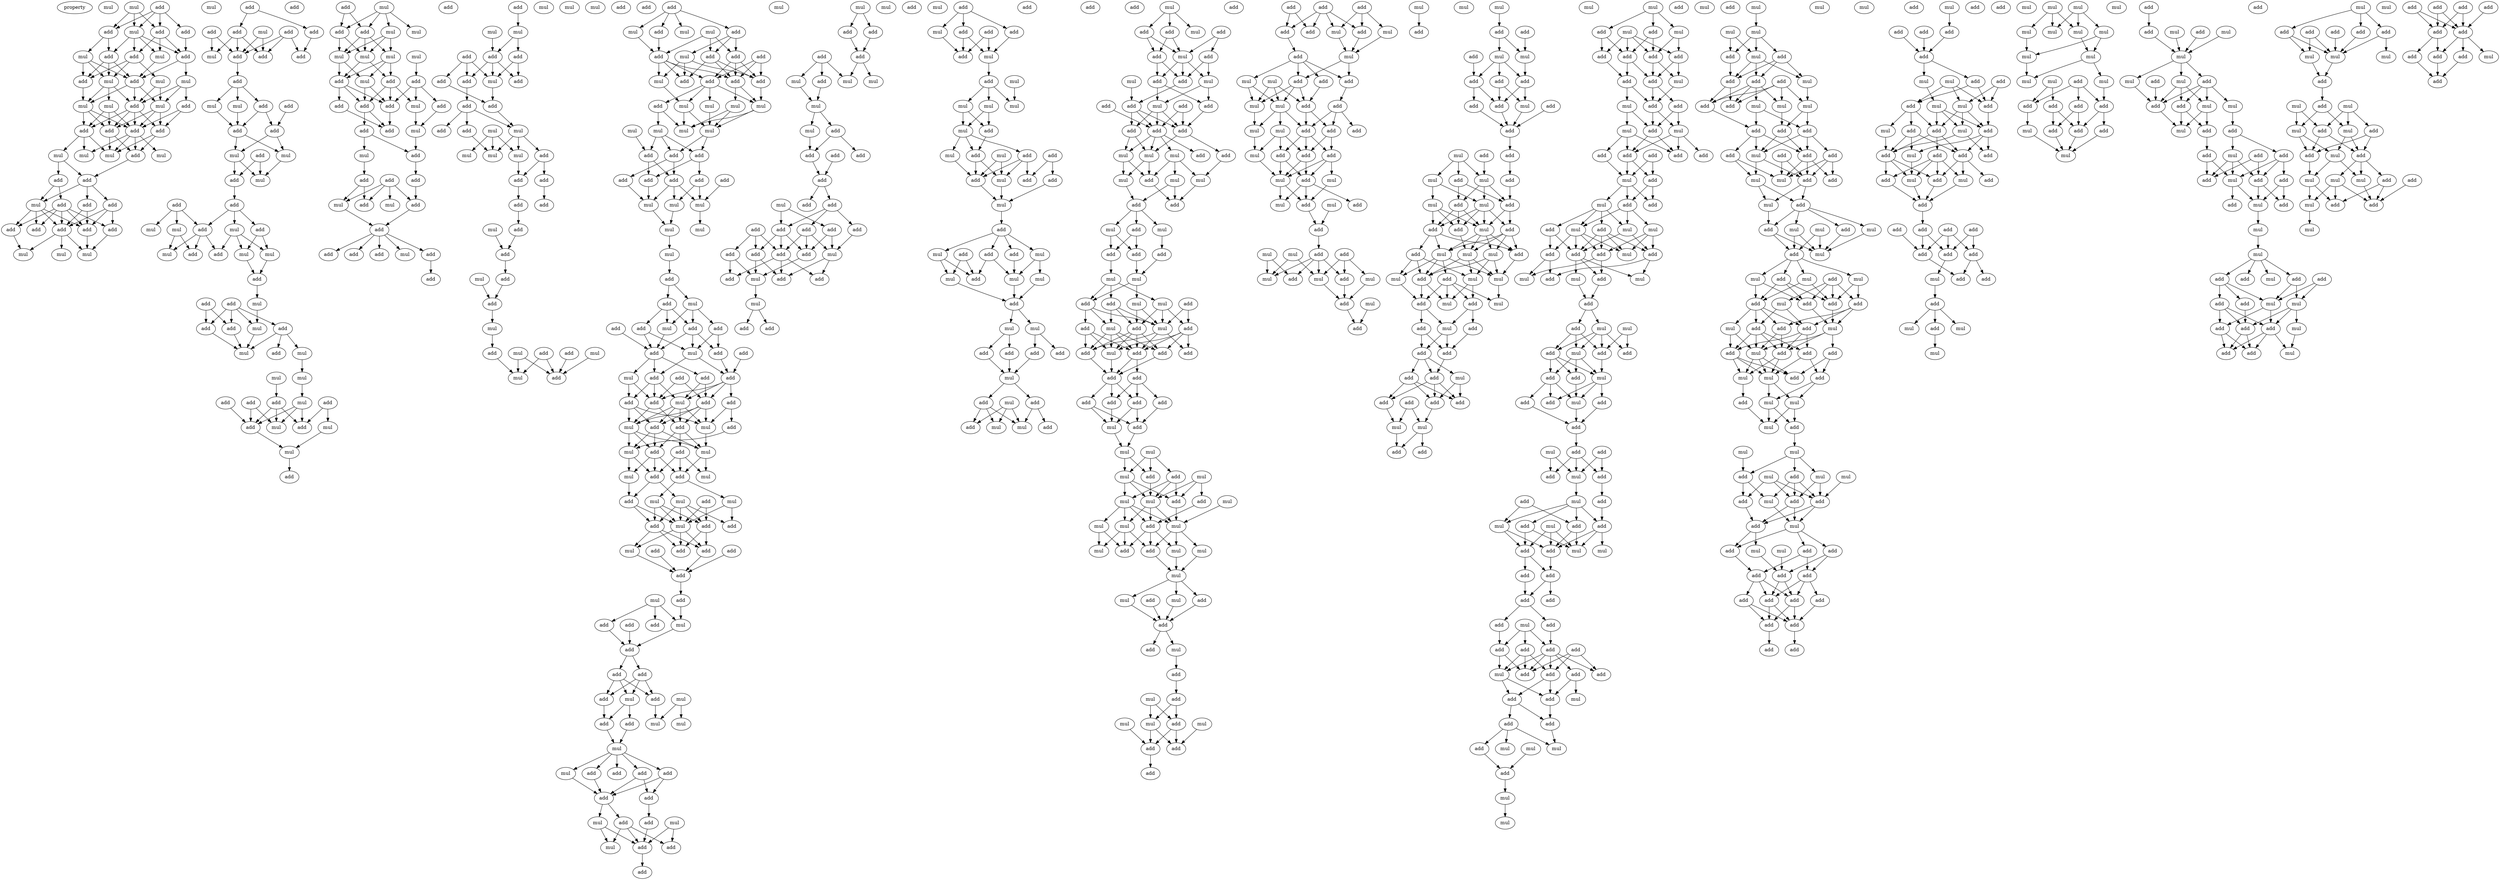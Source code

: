 digraph {
    node [fontcolor=black]
    property [mul=2,lf=1.8]
    0 [ label = mul ];
    1 [ label = add ];
    2 [ label = mul ];
    3 [ label = mul ];
    4 [ label = add ];
    5 [ label = add ];
    6 [ label = add ];
    7 [ label = mul ];
    8 [ label = add ];
    9 [ label = mul ];
    10 [ label = add ];
    11 [ label = add ];
    12 [ label = mul ];
    13 [ label = add ];
    14 [ label = mul ];
    15 [ label = add ];
    16 [ label = mul ];
    17 [ label = mul ];
    18 [ label = add ];
    19 [ label = add ];
    20 [ label = mul ];
    21 [ label = mul ];
    22 [ label = add ];
    23 [ label = add ];
    24 [ label = add ];
    25 [ label = add ];
    26 [ label = mul ];
    27 [ label = add ];
    28 [ label = mul ];
    29 [ label = mul ];
    30 [ label = mul ];
    31 [ label = add ];
    32 [ label = add ];
    33 [ label = add ];
    34 [ label = mul ];
    35 [ label = add ];
    36 [ label = add ];
    37 [ label = add ];
    38 [ label = add ];
    39 [ label = add ];
    40 [ label = add ];
    41 [ label = add ];
    42 [ label = mul ];
    43 [ label = mul ];
    44 [ label = mul ];
    45 [ label = mul ];
    46 [ label = add ];
    47 [ label = add ];
    48 [ label = add ];
    49 [ label = add ];
    50 [ label = add ];
    51 [ label = mul ];
    52 [ label = add ];
    53 [ label = add ];
    54 [ label = mul ];
    55 [ label = add ];
    56 [ label = add ];
    57 [ label = mul ];
    58 [ label = mul ];
    59 [ label = add ];
    60 [ label = add ];
    61 [ label = add ];
    62 [ label = add ];
    63 [ label = mul ];
    64 [ label = mul ];
    65 [ label = add ];
    66 [ label = mul ];
    67 [ label = add ];
    68 [ label = add ];
    69 [ label = add ];
    70 [ label = mul ];
    71 [ label = mul ];
    72 [ label = add ];
    73 [ label = mul ];
    74 [ label = add ];
    75 [ label = add ];
    76 [ label = add ];
    77 [ label = mul ];
    78 [ label = mul ];
    79 [ label = mul ];
    80 [ label = add ];
    81 [ label = add ];
    82 [ label = add ];
    83 [ label = mul ];
    84 [ label = add ];
    85 [ label = add ];
    86 [ label = mul ];
    87 [ label = add ];
    88 [ label = mul ];
    89 [ label = add ];
    90 [ label = mul ];
    91 [ label = mul ];
    92 [ label = mul ];
    93 [ label = add ];
    94 [ label = mul ];
    95 [ label = add ];
    96 [ label = add ];
    97 [ label = add ];
    98 [ label = add ];
    99 [ label = mul ];
    100 [ label = mul ];
    101 [ label = add ];
    102 [ label = mul ];
    103 [ label = add ];
    104 [ label = add ];
    105 [ label = add ];
    106 [ label = mul ];
    107 [ label = mul ];
    108 [ label = add ];
    109 [ label = mul ];
    110 [ label = add ];
    111 [ label = mul ];
    112 [ label = mul ];
    113 [ label = mul ];
    114 [ label = mul ];
    115 [ label = add ];
    116 [ label = add ];
    117 [ label = mul ];
    118 [ label = add ];
    119 [ label = add ];
    120 [ label = add ];
    121 [ label = add ];
    122 [ label = mul ];
    123 [ label = add ];
    124 [ label = mul ];
    125 [ label = add ];
    126 [ label = add ];
    127 [ label = mul ];
    128 [ label = add ];
    129 [ label = add ];
    130 [ label = add ];
    131 [ label = add ];
    132 [ label = add ];
    133 [ label = mul ];
    134 [ label = add ];
    135 [ label = add ];
    136 [ label = mul ];
    137 [ label = add ];
    138 [ label = add ];
    139 [ label = add ];
    140 [ label = add ];
    141 [ label = mul ];
    142 [ label = add ];
    143 [ label = add ];
    144 [ label = add ];
    145 [ label = mul ];
    146 [ label = mul ];
    147 [ label = mul ];
    148 [ label = add ];
    149 [ label = add ];
    150 [ label = add ];
    151 [ label = mul ];
    152 [ label = add ];
    153 [ label = add ];
    154 [ label = add ];
    155 [ label = add ];
    156 [ label = add ];
    157 [ label = add ];
    158 [ label = add ];
    159 [ label = mul ];
    160 [ label = mul ];
    161 [ label = add ];
    162 [ label = mul ];
    163 [ label = mul ];
    164 [ label = mul ];
    165 [ label = mul ];
    166 [ label = add ];
    167 [ label = add ];
    168 [ label = add ];
    169 [ label = add ];
    170 [ label = mul ];
    171 [ label = add ];
    172 [ label = mul ];
    173 [ label = add ];
    174 [ label = mul ];
    175 [ label = add ];
    176 [ label = add ];
    177 [ label = add ];
    178 [ label = add ];
    179 [ label = mul ];
    180 [ label = add ];
    181 [ label = mul ];
    182 [ label = add ];
    183 [ label = mul ];
    184 [ label = add ];
    185 [ label = add ];
    186 [ label = mul ];
    187 [ label = add ];
    188 [ label = mul ];
    189 [ label = mul ];
    190 [ label = mul ];
    191 [ label = add ];
    192 [ label = add ];
    193 [ label = add ];
    194 [ label = add ];
    195 [ label = add ];
    196 [ label = add ];
    197 [ label = mul ];
    198 [ label = add ];
    199 [ label = mul ];
    200 [ label = add ];
    201 [ label = add ];
    202 [ label = add ];
    203 [ label = add ];
    204 [ label = mul ];
    205 [ label = mul ];
    206 [ label = mul ];
    207 [ label = mul ];
    208 [ label = mul ];
    209 [ label = mul ];
    210 [ label = mul ];
    211 [ label = mul ];
    212 [ label = add ];
    213 [ label = add ];
    214 [ label = add ];
    215 [ label = add ];
    216 [ label = add ];
    217 [ label = add ];
    218 [ label = add ];
    219 [ label = add ];
    220 [ label = mul ];
    221 [ label = mul ];
    222 [ label = mul ];
    223 [ label = mul ];
    224 [ label = mul ];
    225 [ label = mul ];
    226 [ label = add ];
    227 [ label = add ];
    228 [ label = mul ];
    229 [ label = add ];
    230 [ label = add ];
    231 [ label = add ];
    232 [ label = mul ];
    233 [ label = add ];
    234 [ label = add ];
    235 [ label = add ];
    236 [ label = add ];
    237 [ label = mul ];
    238 [ label = add ];
    239 [ label = add ];
    240 [ label = mul ];
    241 [ label = add ];
    242 [ label = add ];
    243 [ label = add ];
    244 [ label = add ];
    245 [ label = add ];
    246 [ label = mul ];
    247 [ label = add ];
    248 [ label = add ];
    249 [ label = mul ];
    250 [ label = add ];
    251 [ label = add ];
    252 [ label = mul ];
    253 [ label = mul ];
    254 [ label = mul ];
    255 [ label = add ];
    256 [ label = add ];
    257 [ label = add ];
    258 [ label = mul ];
    259 [ label = mul ];
    260 [ label = add ];
    261 [ label = mul ];
    262 [ label = add ];
    263 [ label = mul ];
    264 [ label = add ];
    265 [ label = mul ];
    266 [ label = mul ];
    267 [ label = add ];
    268 [ label = add ];
    269 [ label = add ];
    270 [ label = mul ];
    271 [ label = add ];
    272 [ label = add ];
    273 [ label = add ];
    274 [ label = add ];
    275 [ label = add ];
    276 [ label = add ];
    277 [ label = mul ];
    278 [ label = add ];
    279 [ label = add ];
    280 [ label = mul ];
    281 [ label = add ];
    282 [ label = add ];
    283 [ label = add ];
    284 [ label = mul ];
    285 [ label = add ];
    286 [ label = add ];
    287 [ label = add ];
    288 [ label = mul ];
    289 [ label = mul ];
    290 [ label = add ];
    291 [ label = mul ];
    292 [ label = mul ];
    293 [ label = add ];
    294 [ label = mul ];
    295 [ label = add ];
    296 [ label = add ];
    297 [ label = add ];
    298 [ label = add ];
    299 [ label = mul ];
    300 [ label = add ];
    301 [ label = add ];
    302 [ label = add ];
    303 [ label = mul ];
    304 [ label = add ];
    305 [ label = mul ];
    306 [ label = add ];
    307 [ label = add ];
    308 [ label = mul ];
    309 [ label = mul ];
    310 [ label = add ];
    311 [ label = add ];
    312 [ label = add ];
    313 [ label = add ];
    314 [ label = add ];
    315 [ label = mul ];
    316 [ label = mul ];
    317 [ label = mul ];
    318 [ label = add ];
    319 [ label = mul ];
    320 [ label = mul ];
    321 [ label = mul ];
    322 [ label = add ];
    323 [ label = add ];
    324 [ label = add ];
    325 [ label = add ];
    326 [ label = add ];
    327 [ label = mul ];
    328 [ label = add ];
    329 [ label = add ];
    330 [ label = add ];
    331 [ label = add ];
    332 [ label = add ];
    333 [ label = add ];
    334 [ label = add ];
    335 [ label = add ];
    336 [ label = add ];
    337 [ label = add ];
    338 [ label = mul ];
    339 [ label = add ];
    340 [ label = add ];
    341 [ label = mul ];
    342 [ label = add ];
    343 [ label = add ];
    344 [ label = mul ];
    345 [ label = add ];
    346 [ label = add ];
    347 [ label = add ];
    348 [ label = mul ];
    349 [ label = add ];
    350 [ label = mul ];
    351 [ label = add ];
    352 [ label = add ];
    353 [ label = add ];
    354 [ label = mul ];
    355 [ label = add ];
    356 [ label = mul ];
    357 [ label = add ];
    358 [ label = mul ];
    359 [ label = mul ];
    360 [ label = mul ];
    361 [ label = add ];
    362 [ label = add ];
    363 [ label = mul ];
    364 [ label = add ];
    365 [ label = mul ];
    366 [ label = add ];
    367 [ label = add ];
    368 [ label = mul ];
    369 [ label = add ];
    370 [ label = add ];
    371 [ label = mul ];
    372 [ label = add ];
    373 [ label = add ];
    374 [ label = mul ];
    375 [ label = add ];
    376 [ label = mul ];
    377 [ label = mul ];
    378 [ label = add ];
    379 [ label = add ];
    380 [ label = add ];
    381 [ label = mul ];
    382 [ label = mul ];
    383 [ label = mul ];
    384 [ label = add ];
    385 [ label = add ];
    386 [ label = mul ];
    387 [ label = mul ];
    388 [ label = add ];
    389 [ label = add ];
    390 [ label = add ];
    391 [ label = add ];
    392 [ label = mul ];
    393 [ label = add ];
    394 [ label = mul ];
    395 [ label = add ];
    396 [ label = mul ];
    397 [ label = mul ];
    398 [ label = add ];
    399 [ label = add ];
    400 [ label = add ];
    401 [ label = mul ];
    402 [ label = add ];
    403 [ label = mul ];
    404 [ label = add ];
    405 [ label = add ];
    406 [ label = add ];
    407 [ label = add ];
    408 [ label = mul ];
    409 [ label = add ];
    410 [ label = mul ];
    411 [ label = add ];
    412 [ label = mul ];
    413 [ label = add ];
    414 [ label = add ];
    415 [ label = mul ];
    416 [ label = add ];
    417 [ label = add ];
    418 [ label = add ];
    419 [ label = add ];
    420 [ label = add ];
    421 [ label = mul ];
    422 [ label = add ];
    423 [ label = mul ];
    424 [ label = mul ];
    425 [ label = add ];
    426 [ label = mul ];
    427 [ label = mul ];
    428 [ label = mul ];
    429 [ label = add ];
    430 [ label = add ];
    431 [ label = add ];
    432 [ label = mul ];
    433 [ label = add ];
    434 [ label = mul ];
    435 [ label = add ];
    436 [ label = add ];
    437 [ label = add ];
    438 [ label = mul ];
    439 [ label = mul ];
    440 [ label = add ];
    441 [ label = add ];
    442 [ label = add ];
    443 [ label = mul ];
    444 [ label = mul ];
    445 [ label = mul ];
    446 [ label = mul ];
    447 [ label = add ];
    448 [ label = add ];
    449 [ label = add ];
    450 [ label = mul ];
    451 [ label = add ];
    452 [ label = add ];
    453 [ label = add ];
    454 [ label = add ];
    455 [ label = add ];
    456 [ label = add ];
    457 [ label = add ];
    458 [ label = add ];
    459 [ label = add ];
    460 [ label = add ];
    461 [ label = mul ];
    462 [ label = add ];
    463 [ label = mul ];
    464 [ label = mul ];
    465 [ label = mul ];
    466 [ label = mul ];
    467 [ label = add ];
    468 [ label = add ];
    469 [ label = mul ];
    470 [ label = add ];
    471 [ label = add ];
    472 [ label = mul ];
    473 [ label = mul ];
    474 [ label = mul ];
    475 [ label = add ];
    476 [ label = mul ];
    477 [ label = mul ];
    478 [ label = add ];
    479 [ label = mul ];
    480 [ label = mul ];
    481 [ label = add ];
    482 [ label = mul ];
    483 [ label = mul ];
    484 [ label = mul ];
    485 [ label = add ];
    486 [ label = mul ];
    487 [ label = add ];
    488 [ label = add ];
    489 [ label = add ];
    490 [ label = mul ];
    491 [ label = add ];
    492 [ label = mul ];
    493 [ label = add ];
    494 [ label = mul ];
    495 [ label = mul ];
    496 [ label = mul ];
    497 [ label = add ];
    498 [ label = add ];
    499 [ label = add ];
    500 [ label = add ];
    501 [ label = add ];
    502 [ label = add ];
    503 [ label = add ];
    504 [ label = add ];
    505 [ label = add ];
    506 [ label = mul ];
    507 [ label = mul ];
    508 [ label = add ];
    509 [ label = add ];
    510 [ label = add ];
    511 [ label = mul ];
    512 [ label = mul ];
    513 [ label = add ];
    514 [ label = mul ];
    515 [ label = add ];
    516 [ label = add ];
    517 [ label = add ];
    518 [ label = add ];
    519 [ label = mul ];
    520 [ label = mul ];
    521 [ label = mul ];
    522 [ label = add ];
    523 [ label = add ];
    524 [ label = mul ];
    525 [ label = add ];
    526 [ label = mul ];
    527 [ label = add ];
    528 [ label = add ];
    529 [ label = add ];
    530 [ label = add ];
    531 [ label = mul ];
    532 [ label = mul ];
    533 [ label = mul ];
    534 [ label = add ];
    535 [ label = mul ];
    536 [ label = add ];
    537 [ label = add ];
    538 [ label = mul ];
    539 [ label = add ];
    540 [ label = add ];
    541 [ label = mul ];
    542 [ label = mul ];
    543 [ label = add ];
    544 [ label = mul ];
    545 [ label = add ];
    546 [ label = mul ];
    547 [ label = add ];
    548 [ label = mul ];
    549 [ label = mul ];
    550 [ label = add ];
    551 [ label = mul ];
    552 [ label = mul ];
    553 [ label = add ];
    554 [ label = add ];
    555 [ label = add ];
    556 [ label = mul ];
    557 [ label = add ];
    558 [ label = mul ];
    559 [ label = add ];
    560 [ label = add ];
    561 [ label = add ];
    562 [ label = mul ];
    563 [ label = add ];
    564 [ label = add ];
    565 [ label = mul ];
    566 [ label = add ];
    567 [ label = add ];
    568 [ label = add ];
    569 [ label = mul ];
    570 [ label = add ];
    571 [ label = add ];
    572 [ label = mul ];
    573 [ label = add ];
    574 [ label = mul ];
    575 [ label = mul ];
    576 [ label = mul ];
    577 [ label = add ];
    578 [ label = add ];
    579 [ label = mul ];
    580 [ label = add ];
    581 [ label = add ];
    582 [ label = add ];
    583 [ label = mul ];
    584 [ label = add ];
    585 [ label = add ];
    586 [ label = mul ];
    587 [ label = mul ];
    588 [ label = mul ];
    589 [ label = mul ];
    590 [ label = add ];
    591 [ label = add ];
    592 [ label = mul ];
    593 [ label = mul ];
    594 [ label = add ];
    595 [ label = add ];
    596 [ label = mul ];
    597 [ label = mul ];
    598 [ label = add ];
    599 [ label = add ];
    600 [ label = add ];
    601 [ label = add ];
    602 [ label = add ];
    603 [ label = add ];
    604 [ label = mul ];
    605 [ label = add ];
    606 [ label = add ];
    607 [ label = add ];
    608 [ label = add ];
    609 [ label = mul ];
    610 [ label = mul ];
    611 [ label = add ];
    612 [ label = add ];
    613 [ label = mul ];
    614 [ label = add ];
    615 [ label = mul ];
    616 [ label = add ];
    617 [ label = mul ];
    618 [ label = add ];
    619 [ label = add ];
    620 [ label = add ];
    621 [ label = add ];
    622 [ label = mul ];
    623 [ label = add ];
    624 [ label = add ];
    625 [ label = add ];
    626 [ label = add ];
    627 [ label = mul ];
    628 [ label = add ];
    629 [ label = mul ];
    630 [ label = mul ];
    631 [ label = add ];
    632 [ label = add ];
    633 [ label = add ];
    634 [ label = add ];
    635 [ label = add ];
    636 [ label = add ];
    637 [ label = mul ];
    638 [ label = add ];
    639 [ label = add ];
    640 [ label = mul ];
    641 [ label = add ];
    642 [ label = add ];
    643 [ label = mul ];
    644 [ label = add ];
    645 [ label = mul ];
    646 [ label = mul ];
    647 [ label = add ];
    648 [ label = add ];
    649 [ label = mul ];
    650 [ label = add ];
    651 [ label = add ];
    652 [ label = add ];
    653 [ label = add ];
    654 [ label = mul ];
    655 [ label = mul ];
    656 [ label = mul ];
    657 [ label = add ];
    658 [ label = add ];
    659 [ label = mul ];
    660 [ label = mul ];
    661 [ label = add ];
    662 [ label = add ];
    663 [ label = mul ];
    664 [ label = add ];
    665 [ label = add ];
    666 [ label = add ];
    667 [ label = mul ];
    668 [ label = add ];
    669 [ label = add ];
    670 [ label = mul ];
    671 [ label = add ];
    672 [ label = add ];
    673 [ label = add ];
    674 [ label = add ];
    675 [ label = mul ];
    676 [ label = add ];
    677 [ label = mul ];
    678 [ label = add ];
    679 [ label = add ];
    680 [ label = add ];
    681 [ label = mul ];
    682 [ label = add ];
    683 [ label = mul ];
    684 [ label = add ];
    685 [ label = add ];
    686 [ label = mul ];
    687 [ label = add ];
    688 [ label = add ];
    689 [ label = mul ];
    690 [ label = mul ];
    691 [ label = add ];
    692 [ label = add ];
    693 [ label = add ];
    694 [ label = add ];
    695 [ label = mul ];
    696 [ label = add ];
    697 [ label = add ];
    698 [ label = mul ];
    699 [ label = add ];
    700 [ label = add ];
    701 [ label = add ];
    702 [ label = add ];
    703 [ label = add ];
    704 [ label = add ];
    705 [ label = add ];
    706 [ label = mul ];
    707 [ label = add ];
    708 [ label = add ];
    709 [ label = add ];
    710 [ label = mul ];
    711 [ label = add ];
    712 [ label = add ];
    713 [ label = add ];
    714 [ label = mul ];
    715 [ label = mul ];
    716 [ label = mul ];
    717 [ label = add ];
    718 [ label = add ];
    719 [ label = mul ];
    720 [ label = mul ];
    721 [ label = mul ];
    722 [ label = mul ];
    723 [ label = mul ];
    724 [ label = mul ];
    725 [ label = add ];
    726 [ label = mul ];
    727 [ label = add ];
    728 [ label = add ];
    729 [ label = add ];
    730 [ label = mul ];
    731 [ label = add ];
    732 [ label = mul ];
    733 [ label = add ];
    734 [ label = mul ];
    735 [ label = add ];
    736 [ label = mul ];
    737 [ label = add ];
    738 [ label = add ];
    739 [ label = add ];
    740 [ label = add ];
    741 [ label = add ];
    742 [ label = add ];
    743 [ label = mul ];
    744 [ label = add ];
    745 [ label = add ];
    746 [ label = mul ];
    747 [ label = add ];
    748 [ label = mul ];
    749 [ label = add ];
    750 [ label = mul ];
    751 [ label = add ];
    752 [ label = mul ];
    753 [ label = mul ];
    754 [ label = mul ];
    755 [ label = add ];
    756 [ label = mul ];
    757 [ label = add ];
    758 [ label = mul ];
    759 [ label = add ];
    760 [ label = add ];
    761 [ label = mul ];
    762 [ label = mul ];
    763 [ label = add ];
    764 [ label = add ];
    765 [ label = add ];
    766 [ label = mul ];
    767 [ label = add ];
    768 [ label = add ];
    769 [ label = add ];
    770 [ label = add ];
    771 [ label = mul ];
    772 [ label = mul ];
    773 [ label = add ];
    774 [ label = mul ];
    775 [ label = add ];
    776 [ label = add ];
    777 [ label = add ];
    778 [ label = add ];
    779 [ label = mul ];
    780 [ label = mul ];
    781 [ label = add ];
    782 [ label = mul ];
    783 [ label = add ];
    784 [ label = mul ];
    785 [ label = mul ];
    786 [ label = mul ];
    787 [ label = add ];
    788 [ label = mul ];
    789 [ label = mul ];
    790 [ label = mul ];
    791 [ label = mul ];
    792 [ label = mul ];
    793 [ label = add ];
    794 [ label = add ];
    795 [ label = add ];
    796 [ label = mul ];
    797 [ label = add ];
    798 [ label = add ];
    799 [ label = add ];
    800 [ label = mul ];
    801 [ label = mul ];
    802 [ label = add ];
    803 [ label = add ];
    804 [ label = mul ];
    805 [ label = add ];
    806 [ label = add ];
    807 [ label = add ];
    808 [ label = add ];
    809 [ label = add ];
    810 [ label = add ];
    811 [ label = add ];
    812 [ label = add ];
    813 [ label = add ];
    814 [ label = add ];
    815 [ label = add ];
    816 [ label = add ];
    817 [ label = add ];
    818 [ label = mul ];
    819 [ label = add ];
    820 [ label = add ];
    821 [ label = add ];
    822 [ label = add ];
    823 [ label = add ];
    824 [ label = mul ];
    825 [ label = mul ];
    826 [ label = add ];
    827 [ label = add ];
    828 [ label = mul ];
    829 [ label = add ];
    830 [ label = mul ];
    831 [ label = add ];
    832 [ label = add ];
    833 [ label = mul ];
    834 [ label = add ];
    835 [ label = add ];
    836 [ label = mul ];
    837 [ label = mul ];
    838 [ label = add ];
    839 [ label = add ];
    840 [ label = add ];
    841 [ label = add ];
    842 [ label = add ];
    843 [ label = add ];
    844 [ label = mul ];
    845 [ label = add ];
    846 [ label = mul ];
    847 [ label = add ];
    848 [ label = add ];
    849 [ label = add ];
    850 [ label = add ];
    851 [ label = add ];
    852 [ label = add ];
    853 [ label = add ];
    854 [ label = add ];
    855 [ label = mul ];
    856 [ label = add ];
    857 [ label = add ];
    858 [ label = add ];
    859 [ label = mul ];
    860 [ label = add ];
    861 [ label = mul ];
    862 [ label = add ];
    863 [ label = mul ];
    864 [ label = mul ];
    865 [ label = mul ];
    866 [ label = mul ];
    867 [ label = mul ];
    868 [ label = mul ];
    869 [ label = mul ];
    870 [ label = mul ];
    871 [ label = mul ];
    872 [ label = mul ];
    873 [ label = mul ];
    874 [ label = mul ];
    875 [ label = mul ];
    876 [ label = mul ];
    877 [ label = add ];
    878 [ label = add ];
    879 [ label = add ];
    880 [ label = add ];
    881 [ label = add ];
    882 [ label = add ];
    883 [ label = add ];
    884 [ label = mul ];
    885 [ label = add ];
    886 [ label = mul ];
    887 [ label = add ];
    888 [ label = mul ];
    889 [ label = add ];
    890 [ label = add ];
    891 [ label = add ];
    892 [ label = mul ];
    893 [ label = mul ];
    894 [ label = add ];
    895 [ label = mul ];
    896 [ label = mul ];
    897 [ label = add ];
    898 [ label = mul ];
    899 [ label = add ];
    900 [ label = mul ];
    901 [ label = add ];
    902 [ label = add ];
    903 [ label = mul ];
    904 [ label = add ];
    905 [ label = add ];
    906 [ label = add ];
    907 [ label = mul ];
    908 [ label = add ];
    909 [ label = add ];
    910 [ label = add ];
    911 [ label = mul ];
    912 [ label = add ];
    913 [ label = mul ];
    914 [ label = add ];
    915 [ label = add ];
    916 [ label = mul ];
    917 [ label = mul ];
    918 [ label = add ];
    919 [ label = add ];
    920 [ label = add ];
    921 [ label = mul ];
    922 [ label = add ];
    923 [ label = mul ];
    924 [ label = add ];
    925 [ label = mul ];
    926 [ label = add ];
    927 [ label = add ];
    928 [ label = add ];
    929 [ label = mul ];
    930 [ label = add ];
    931 [ label = add ];
    932 [ label = add ];
    933 [ label = mul ];
    934 [ label = mul ];
    935 [ label = add ];
    936 [ label = add ];
    937 [ label = add ];
    938 [ label = add ];
    939 [ label = add ];
    940 [ label = mul ];
    941 [ label = mul ];
    942 [ label = mul ];
    943 [ label = mul ];
    944 [ label = add ];
    945 [ label = add ];
    946 [ label = mul ];
    947 [ label = mul ];
    948 [ label = add ];
    949 [ label = mul ];
    950 [ label = add ];
    951 [ label = mul ];
    952 [ label = add ];
    953 [ label = mul ];
    954 [ label = add ];
    955 [ label = add ];
    956 [ label = mul ];
    957 [ label = mul ];
    958 [ label = add ];
    959 [ label = mul ];
    960 [ label = add ];
    961 [ label = mul ];
    962 [ label = add ];
    963 [ label = mul ];
    964 [ label = add ];
    965 [ label = add ];
    966 [ label = add ];
    967 [ label = add ];
    968 [ label = add ];
    969 [ label = add ];
    970 [ label = add ];
    971 [ label = add ];
    972 [ label = mul ];
    973 [ label = add ];
    974 [ label = add ];
    1 -> 3 [ name = 0 ];
    1 -> 4 [ name = 1 ];
    1 -> 5 [ name = 2 ];
    1 -> 6 [ name = 3 ];
    2 -> 3 [ name = 4 ];
    2 -> 5 [ name = 5 ];
    2 -> 6 [ name = 6 ];
    3 -> 7 [ name = 7 ];
    3 -> 8 [ name = 8 ];
    3 -> 10 [ name = 9 ];
    3 -> 11 [ name = 10 ];
    4 -> 11 [ name = 11 ];
    5 -> 7 [ name = 12 ];
    5 -> 10 [ name = 13 ];
    5 -> 11 [ name = 14 ];
    6 -> 8 [ name = 15 ];
    6 -> 9 [ name = 16 ];
    7 -> 13 [ name = 17 ];
    8 -> 13 [ name = 18 ];
    8 -> 14 [ name = 19 ];
    8 -> 15 [ name = 20 ];
    9 -> 13 [ name = 21 ];
    9 -> 14 [ name = 22 ];
    9 -> 15 [ name = 23 ];
    10 -> 12 [ name = 24 ];
    10 -> 14 [ name = 25 ];
    10 -> 15 [ name = 26 ];
    11 -> 13 [ name = 27 ];
    11 -> 16 [ name = 28 ];
    12 -> 18 [ name = 29 ];
    12 -> 21 [ name = 30 ];
    13 -> 18 [ name = 31 ];
    13 -> 20 [ name = 32 ];
    13 -> 21 [ name = 33 ];
    14 -> 17 [ name = 34 ];
    14 -> 18 [ name = 35 ];
    14 -> 20 [ name = 36 ];
    15 -> 20 [ name = 37 ];
    16 -> 18 [ name = 38 ];
    16 -> 19 [ name = 39 ];
    16 -> 21 [ name = 40 ];
    17 -> 22 [ name = 41 ];
    17 -> 23 [ name = 42 ];
    17 -> 25 [ name = 43 ];
    18 -> 22 [ name = 44 ];
    18 -> 23 [ name = 45 ];
    18 -> 24 [ name = 46 ];
    18 -> 25 [ name = 47 ];
    19 -> 23 [ name = 48 ];
    19 -> 24 [ name = 49 ];
    20 -> 22 [ name = 50 ];
    20 -> 23 [ name = 51 ];
    20 -> 25 [ name = 52 ];
    21 -> 23 [ name = 53 ];
    21 -> 24 [ name = 54 ];
    21 -> 25 [ name = 55 ];
    22 -> 26 [ name = 56 ];
    22 -> 29 [ name = 57 ];
    22 -> 30 [ name = 58 ];
    23 -> 26 [ name = 59 ];
    23 -> 27 [ name = 60 ];
    23 -> 28 [ name = 61 ];
    23 -> 29 [ name = 62 ];
    24 -> 26 [ name = 63 ];
    24 -> 27 [ name = 64 ];
    25 -> 26 [ name = 65 ];
    25 -> 27 [ name = 66 ];
    27 -> 32 [ name = 67 ];
    30 -> 31 [ name = 68 ];
    30 -> 32 [ name = 69 ];
    31 -> 34 [ name = 70 ];
    31 -> 36 [ name = 71 ];
    32 -> 33 [ name = 72 ];
    32 -> 34 [ name = 73 ];
    32 -> 35 [ name = 74 ];
    33 -> 37 [ name = 75 ];
    33 -> 39 [ name = 76 ];
    33 -> 40 [ name = 77 ];
    34 -> 38 [ name = 78 ];
    34 -> 39 [ name = 79 ];
    34 -> 40 [ name = 80 ];
    34 -> 41 [ name = 81 ];
    35 -> 39 [ name = 82 ];
    35 -> 40 [ name = 83 ];
    36 -> 37 [ name = 84 ];
    36 -> 38 [ name = 85 ];
    36 -> 39 [ name = 86 ];
    36 -> 40 [ name = 87 ];
    36 -> 41 [ name = 88 ];
    37 -> 45 [ name = 89 ];
    38 -> 42 [ name = 90 ];
    39 -> 42 [ name = 91 ];
    39 -> 43 [ name = 92 ];
    39 -> 45 [ name = 93 ];
    40 -> 45 [ name = 94 ];
    46 -> 49 [ name = 95 ];
    46 -> 50 [ name = 96 ];
    47 -> 52 [ name = 97 ];
    47 -> 53 [ name = 98 ];
    47 -> 55 [ name = 99 ];
    48 -> 52 [ name = 100 ];
    48 -> 54 [ name = 101 ];
    49 -> 53 [ name = 102 ];
    50 -> 52 [ name = 103 ];
    50 -> 54 [ name = 104 ];
    50 -> 55 [ name = 105 ];
    51 -> 52 [ name = 106 ];
    51 -> 55 [ name = 107 ];
    52 -> 56 [ name = 108 ];
    56 -> 57 [ name = 109 ];
    56 -> 58 [ name = 110 ];
    56 -> 59 [ name = 111 ];
    57 -> 61 [ name = 112 ];
    58 -> 61 [ name = 113 ];
    59 -> 61 [ name = 114 ];
    59 -> 62 [ name = 115 ];
    60 -> 62 [ name = 116 ];
    61 -> 63 [ name = 117 ];
    61 -> 64 [ name = 118 ];
    62 -> 63 [ name = 119 ];
    62 -> 64 [ name = 120 ];
    63 -> 66 [ name = 121 ];
    63 -> 67 [ name = 122 ];
    64 -> 66 [ name = 123 ];
    65 -> 66 [ name = 124 ];
    65 -> 67 [ name = 125 ];
    67 -> 68 [ name = 126 ];
    68 -> 70 [ name = 127 ];
    68 -> 72 [ name = 128 ];
    68 -> 74 [ name = 129 ];
    69 -> 71 [ name = 130 ];
    69 -> 73 [ name = 131 ];
    69 -> 74 [ name = 132 ];
    70 -> 76 [ name = 133 ];
    70 -> 78 [ name = 134 ];
    70 -> 79 [ name = 135 ];
    72 -> 78 [ name = 136 ];
    72 -> 79 [ name = 137 ];
    73 -> 75 [ name = 138 ];
    73 -> 77 [ name = 139 ];
    74 -> 75 [ name = 140 ];
    74 -> 76 [ name = 141 ];
    74 -> 77 [ name = 142 ];
    78 -> 80 [ name = 143 ];
    79 -> 80 [ name = 144 ];
    80 -> 83 [ name = 145 ];
    81 -> 84 [ name = 146 ];
    81 -> 85 [ name = 147 ];
    81 -> 86 [ name = 148 ];
    81 -> 87 [ name = 149 ];
    82 -> 84 [ name = 150 ];
    82 -> 87 [ name = 151 ];
    83 -> 86 [ name = 152 ];
    84 -> 90 [ name = 153 ];
    85 -> 88 [ name = 154 ];
    85 -> 89 [ name = 155 ];
    85 -> 90 [ name = 156 ];
    86 -> 90 [ name = 157 ];
    87 -> 90 [ name = 158 ];
    88 -> 91 [ name = 159 ];
    91 -> 94 [ name = 160 ];
    92 -> 95 [ name = 161 ];
    93 -> 99 [ name = 162 ];
    93 -> 101 [ name = 163 ];
    94 -> 98 [ name = 164 ];
    94 -> 100 [ name = 165 ];
    94 -> 101 [ name = 166 ];
    95 -> 98 [ name = 167 ];
    95 -> 100 [ name = 168 ];
    95 -> 101 [ name = 169 ];
    96 -> 98 [ name = 170 ];
    97 -> 98 [ name = 171 ];
    97 -> 100 [ name = 172 ];
    98 -> 102 [ name = 173 ];
    99 -> 102 [ name = 174 ];
    102 -> 103 [ name = 175 ];
    105 -> 108 [ name = 176 ];
    105 -> 110 [ name = 177 ];
    106 -> 107 [ name = 178 ];
    106 -> 108 [ name = 179 ];
    106 -> 109 [ name = 180 ];
    106 -> 110 [ name = 181 ];
    108 -> 111 [ name = 182 ];
    108 -> 114 [ name = 183 ];
    109 -> 111 [ name = 184 ];
    109 -> 113 [ name = 185 ];
    109 -> 114 [ name = 186 ];
    110 -> 111 [ name = 187 ];
    110 -> 113 [ name = 188 ];
    110 -> 114 [ name = 189 ];
    111 -> 115 [ name = 190 ];
    111 -> 116 [ name = 191 ];
    112 -> 118 [ name = 192 ];
    113 -> 115 [ name = 193 ];
    113 -> 116 [ name = 194 ];
    113 -> 117 [ name = 195 ];
    114 -> 116 [ name = 196 ];
    114 -> 117 [ name = 197 ];
    115 -> 119 [ name = 198 ];
    115 -> 120 [ name = 199 ];
    115 -> 122 [ name = 200 ];
    116 -> 119 [ name = 201 ];
    116 -> 120 [ name = 202 ];
    116 -> 123 [ name = 203 ];
    117 -> 119 [ name = 204 ];
    117 -> 120 [ name = 205 ];
    118 -> 120 [ name = 206 ];
    118 -> 121 [ name = 207 ];
    118 -> 122 [ name = 208 ];
    119 -> 125 [ name = 209 ];
    119 -> 126 [ name = 210 ];
    120 -> 126 [ name = 211 ];
    121 -> 124 [ name = 212 ];
    122 -> 124 [ name = 213 ];
    123 -> 126 [ name = 214 ];
    124 -> 128 [ name = 215 ];
    125 -> 127 [ name = 216 ];
    125 -> 128 [ name = 217 ];
    127 -> 130 [ name = 218 ];
    128 -> 129 [ name = 219 ];
    129 -> 134 [ name = 220 ];
    130 -> 132 [ name = 221 ];
    130 -> 133 [ name = 222 ];
    131 -> 132 [ name = 223 ];
    131 -> 133 [ name = 224 ];
    131 -> 134 [ name = 225 ];
    131 -> 136 [ name = 226 ];
    133 -> 137 [ name = 227 ];
    134 -> 137 [ name = 228 ];
    137 -> 138 [ name = 229 ];
    137 -> 139 [ name = 230 ];
    137 -> 140 [ name = 231 ];
    137 -> 141 [ name = 232 ];
    137 -> 142 [ name = 233 ];
    142 -> 143 [ name = 234 ];
    144 -> 147 [ name = 235 ];
    146 -> 148 [ name = 236 ];
    147 -> 148 [ name = 237 ];
    147 -> 149 [ name = 238 ];
    148 -> 151 [ name = 239 ];
    148 -> 153 [ name = 240 ];
    148 -> 154 [ name = 241 ];
    149 -> 151 [ name = 242 ];
    149 -> 153 [ name = 243 ];
    150 -> 151 [ name = 244 ];
    150 -> 152 [ name = 245 ];
    150 -> 154 [ name = 246 ];
    151 -> 156 [ name = 247 ];
    152 -> 156 [ name = 248 ];
    154 -> 155 [ name = 249 ];
    155 -> 157 [ name = 250 ];
    155 -> 158 [ name = 251 ];
    155 -> 160 [ name = 252 ];
    156 -> 160 [ name = 253 ];
    157 -> 165 [ name = 254 ];
    159 -> 162 [ name = 255 ];
    159 -> 163 [ name = 256 ];
    159 -> 165 [ name = 257 ];
    160 -> 161 [ name = 258 ];
    160 -> 162 [ name = 259 ];
    160 -> 165 [ name = 260 ];
    161 -> 166 [ name = 261 ];
    161 -> 167 [ name = 262 ];
    162 -> 166 [ name = 263 ];
    166 -> 169 [ name = 264 ];
    167 -> 168 [ name = 265 ];
    169 -> 171 [ name = 266 ];
    170 -> 173 [ name = 267 ];
    171 -> 173 [ name = 268 ];
    173 -> 176 [ name = 269 ];
    174 -> 177 [ name = 270 ];
    176 -> 177 [ name = 271 ];
    177 -> 179 [ name = 272 ];
    179 -> 182 [ name = 273 ];
    180 -> 185 [ name = 274 ];
    180 -> 186 [ name = 275 ];
    181 -> 185 [ name = 276 ];
    182 -> 186 [ name = 277 ];
    183 -> 185 [ name = 278 ];
    183 -> 186 [ name = 279 ];
    184 -> 185 [ name = 280 ];
    187 -> 188 [ name = 281 ];
    187 -> 190 [ name = 282 ];
    187 -> 191 [ name = 283 ];
    187 -> 192 [ name = 284 ];
    188 -> 196 [ name = 285 ];
    189 -> 194 [ name = 286 ];
    189 -> 195 [ name = 287 ];
    189 -> 196 [ name = 288 ];
    191 -> 196 [ name = 289 ];
    192 -> 194 [ name = 290 ];
    192 -> 195 [ name = 291 ];
    192 -> 197 [ name = 292 ];
    193 -> 198 [ name = 293 ];
    193 -> 200 [ name = 294 ];
    193 -> 202 [ name = 295 ];
    194 -> 198 [ name = 296 ];
    194 -> 200 [ name = 297 ];
    194 -> 202 [ name = 298 ];
    195 -> 198 [ name = 299 ];
    195 -> 201 [ name = 300 ];
    195 -> 202 [ name = 301 ];
    196 -> 199 [ name = 302 ];
    196 -> 200 [ name = 303 ];
    196 -> 201 [ name = 304 ];
    196 -> 202 [ name = 305 ];
    197 -> 198 [ name = 306 ];
    197 -> 199 [ name = 307 ];
    197 -> 201 [ name = 308 ];
    198 -> 206 [ name = 309 ];
    199 -> 204 [ name = 310 ];
    200 -> 203 [ name = 311 ];
    200 -> 204 [ name = 312 ];
    200 -> 205 [ name = 313 ];
    200 -> 206 [ name = 314 ];
    202 -> 206 [ name = 315 ];
    202 -> 207 [ name = 316 ];
    203 -> 208 [ name = 317 ];
    203 -> 209 [ name = 318 ];
    204 -> 209 [ name = 319 ];
    204 -> 210 [ name = 320 ];
    205 -> 210 [ name = 321 ];
    206 -> 209 [ name = 322 ];
    206 -> 210 [ name = 323 ];
    207 -> 209 [ name = 324 ];
    207 -> 210 [ name = 325 ];
    208 -> 212 [ name = 326 ];
    208 -> 213 [ name = 327 ];
    208 -> 214 [ name = 328 ];
    210 -> 212 [ name = 329 ];
    210 -> 213 [ name = 330 ];
    211 -> 214 [ name = 331 ];
    212 -> 215 [ name = 332 ];
    212 -> 219 [ name = 333 ];
    213 -> 217 [ name = 334 ];
    213 -> 218 [ name = 335 ];
    214 -> 215 [ name = 336 ];
    214 -> 218 [ name = 337 ];
    215 -> 221 [ name = 338 ];
    216 -> 222 [ name = 339 ];
    217 -> 221 [ name = 340 ];
    218 -> 220 [ name = 341 ];
    218 -> 221 [ name = 342 ];
    218 -> 222 [ name = 343 ];
    219 -> 220 [ name = 344 ];
    219 -> 222 [ name = 345 ];
    220 -> 224 [ name = 346 ];
    221 -> 224 [ name = 347 ];
    222 -> 223 [ name = 348 ];
    224 -> 225 [ name = 349 ];
    225 -> 226 [ name = 350 ];
    226 -> 227 [ name = 351 ];
    226 -> 228 [ name = 352 ];
    227 -> 229 [ name = 353 ];
    227 -> 231 [ name = 354 ];
    227 -> 232 [ name = 355 ];
    228 -> 231 [ name = 356 ];
    228 -> 232 [ name = 357 ];
    228 -> 233 [ name = 358 ];
    229 -> 234 [ name = 359 ];
    229 -> 237 [ name = 360 ];
    230 -> 234 [ name = 361 ];
    231 -> 234 [ name = 362 ];
    231 -> 235 [ name = 363 ];
    231 -> 237 [ name = 364 ];
    232 -> 234 [ name = 365 ];
    233 -> 235 [ name = 366 ];
    233 -> 237 [ name = 367 ];
    234 -> 238 [ name = 368 ];
    234 -> 239 [ name = 369 ];
    234 -> 240 [ name = 370 ];
    235 -> 241 [ name = 371 ];
    236 -> 241 [ name = 372 ];
    237 -> 239 [ name = 373 ];
    237 -> 241 [ name = 374 ];
    238 -> 245 [ name = 375 ];
    238 -> 246 [ name = 376 ];
    239 -> 243 [ name = 377 ];
    239 -> 244 [ name = 378 ];
    239 -> 246 [ name = 379 ];
    240 -> 243 [ name = 380 ];
    240 -> 244 [ name = 381 ];
    241 -> 244 [ name = 382 ];
    241 -> 245 [ name = 383 ];
    241 -> 246 [ name = 384 ];
    241 -> 247 [ name = 385 ];
    242 -> 244 [ name = 386 ];
    242 -> 245 [ name = 387 ];
    243 -> 248 [ name = 388 ];
    243 -> 249 [ name = 389 ];
    243 -> 252 [ name = 390 ];
    244 -> 250 [ name = 391 ];
    244 -> 252 [ name = 392 ];
    245 -> 248 [ name = 393 ];
    245 -> 249 [ name = 394 ];
    245 -> 250 [ name = 395 ];
    245 -> 252 [ name = 396 ];
    246 -> 248 [ name = 397 ];
    246 -> 249 [ name = 398 ];
    246 -> 250 [ name = 399 ];
    246 -> 252 [ name = 400 ];
    247 -> 249 [ name = 401 ];
    247 -> 251 [ name = 402 ];
    248 -> 253 [ name = 403 ];
    248 -> 254 [ name = 404 ];
    248 -> 255 [ name = 405 ];
    249 -> 253 [ name = 406 ];
    250 -> 253 [ name = 407 ];
    250 -> 255 [ name = 408 ];
    250 -> 256 [ name = 409 ];
    251 -> 254 [ name = 410 ];
    252 -> 253 [ name = 411 ];
    252 -> 254 [ name = 412 ];
    252 -> 255 [ name = 413 ];
    253 -> 257 [ name = 414 ];
    253 -> 258 [ name = 415 ];
    254 -> 259 [ name = 416 ];
    254 -> 260 [ name = 417 ];
    255 -> 257 [ name = 418 ];
    255 -> 259 [ name = 419 ];
    255 -> 260 [ name = 420 ];
    256 -> 257 [ name = 421 ];
    256 -> 258 [ name = 422 ];
    256 -> 260 [ name = 423 ];
    257 -> 261 [ name = 424 ];
    257 -> 265 [ name = 425 ];
    259 -> 262 [ name = 426 ];
    260 -> 262 [ name = 427 ];
    260 -> 263 [ name = 428 ];
    261 -> 266 [ name = 429 ];
    261 -> 267 [ name = 430 ];
    261 -> 268 [ name = 431 ];
    262 -> 266 [ name = 432 ];
    262 -> 267 [ name = 433 ];
    263 -> 266 [ name = 434 ];
    263 -> 267 [ name = 435 ];
    263 -> 268 [ name = 436 ];
    263 -> 269 [ name = 437 ];
    264 -> 266 [ name = 438 ];
    264 -> 268 [ name = 439 ];
    265 -> 266 [ name = 440 ];
    265 -> 269 [ name = 441 ];
    266 -> 270 [ name = 442 ];
    266 -> 271 [ name = 443 ];
    266 -> 273 [ name = 444 ];
    267 -> 270 [ name = 445 ];
    267 -> 271 [ name = 446 ];
    267 -> 273 [ name = 447 ];
    268 -> 271 [ name = 448 ];
    268 -> 273 [ name = 449 ];
    270 -> 275 [ name = 450 ];
    272 -> 275 [ name = 451 ];
    273 -> 275 [ name = 452 ];
    274 -> 275 [ name = 453 ];
    275 -> 276 [ name = 454 ];
    276 -> 280 [ name = 455 ];
    277 -> 278 [ name = 456 ];
    277 -> 280 [ name = 457 ];
    277 -> 281 [ name = 458 ];
    278 -> 282 [ name = 459 ];
    279 -> 282 [ name = 460 ];
    280 -> 282 [ name = 461 ];
    282 -> 283 [ name = 462 ];
    282 -> 285 [ name = 463 ];
    283 -> 286 [ name = 464 ];
    283 -> 287 [ name = 465 ];
    283 -> 289 [ name = 466 ];
    285 -> 286 [ name = 467 ];
    285 -> 287 [ name = 468 ];
    285 -> 289 [ name = 469 ];
    286 -> 290 [ name = 470 ];
    287 -> 291 [ name = 471 ];
    288 -> 291 [ name = 472 ];
    288 -> 292 [ name = 473 ];
    289 -> 290 [ name = 474 ];
    289 -> 293 [ name = 475 ];
    290 -> 294 [ name = 476 ];
    293 -> 294 [ name = 477 ];
    294 -> 295 [ name = 478 ];
    294 -> 296 [ name = 479 ];
    294 -> 297 [ name = 480 ];
    294 -> 298 [ name = 481 ];
    294 -> 299 [ name = 482 ];
    295 -> 300 [ name = 483 ];
    296 -> 300 [ name = 484 ];
    296 -> 301 [ name = 485 ];
    298 -> 300 [ name = 486 ];
    298 -> 301 [ name = 487 ];
    299 -> 300 [ name = 488 ];
    300 -> 303 [ name = 489 ];
    300 -> 304 [ name = 490 ];
    301 -> 302 [ name = 491 ];
    302 -> 306 [ name = 492 ];
    303 -> 306 [ name = 493 ];
    303 -> 308 [ name = 494 ];
    304 -> 306 [ name = 495 ];
    304 -> 307 [ name = 496 ];
    304 -> 308 [ name = 497 ];
    305 -> 306 [ name = 498 ];
    305 -> 307 [ name = 499 ];
    306 -> 310 [ name = 500 ];
    309 -> 311 [ name = 501 ];
    309 -> 312 [ name = 502 ];
    311 -> 313 [ name = 503 ];
    312 -> 313 [ name = 504 ];
    313 -> 316 [ name = 505 ];
    313 -> 317 [ name = 506 ];
    314 -> 315 [ name = 507 ];
    314 -> 316 [ name = 508 ];
    314 -> 318 [ name = 509 ];
    315 -> 320 [ name = 510 ];
    318 -> 320 [ name = 511 ];
    320 -> 321 [ name = 512 ];
    320 -> 322 [ name = 513 ];
    321 -> 325 [ name = 514 ];
    322 -> 324 [ name = 515 ];
    322 -> 325 [ name = 516 ];
    323 -> 326 [ name = 517 ];
    325 -> 326 [ name = 518 ];
    326 -> 328 [ name = 519 ];
    326 -> 329 [ name = 520 ];
    327 -> 330 [ name = 521 ];
    327 -> 331 [ name = 522 ];
    328 -> 330 [ name = 523 ];
    328 -> 332 [ name = 524 ];
    328 -> 334 [ name = 525 ];
    330 -> 335 [ name = 526 ];
    330 -> 337 [ name = 527 ];
    330 -> 339 [ name = 528 ];
    331 -> 338 [ name = 529 ];
    331 -> 339 [ name = 530 ];
    332 -> 337 [ name = 531 ];
    332 -> 338 [ name = 532 ];
    332 -> 339 [ name = 533 ];
    333 -> 335 [ name = 534 ];
    333 -> 336 [ name = 535 ];
    333 -> 337 [ name = 536 ];
    334 -> 338 [ name = 537 ];
    335 -> 340 [ name = 538 ];
    335 -> 341 [ name = 539 ];
    336 -> 341 [ name = 540 ];
    336 -> 343 [ name = 541 ];
    337 -> 340 [ name = 542 ];
    337 -> 342 [ name = 543 ];
    337 -> 343 [ name = 544 ];
    338 -> 340 [ name = 545 ];
    338 -> 342 [ name = 546 ];
    339 -> 341 [ name = 547 ];
    341 -> 344 [ name = 548 ];
    344 -> 345 [ name = 549 ];
    344 -> 346 [ name = 550 ];
    349 -> 350 [ name = 551 ];
    349 -> 351 [ name = 552 ];
    349 -> 352 [ name = 553 ];
    350 -> 355 [ name = 554 ];
    351 -> 354 [ name = 555 ];
    351 -> 355 [ name = 556 ];
    352 -> 354 [ name = 557 ];
    353 -> 354 [ name = 558 ];
    353 -> 355 [ name = 559 ];
    354 -> 357 [ name = 560 ];
    356 -> 359 [ name = 561 ];
    357 -> 358 [ name = 562 ];
    357 -> 359 [ name = 563 ];
    357 -> 360 [ name = 564 ];
    358 -> 362 [ name = 565 ];
    358 -> 363 [ name = 566 ];
    360 -> 362 [ name = 567 ];
    360 -> 363 [ name = 568 ];
    362 -> 367 [ name = 569 ];
    363 -> 365 [ name = 570 ];
    363 -> 366 [ name = 571 ];
    363 -> 367 [ name = 572 ];
    364 -> 369 [ name = 573 ];
    364 -> 372 [ name = 574 ];
    365 -> 370 [ name = 575 ];
    366 -> 370 [ name = 576 ];
    366 -> 371 [ name = 577 ];
    366 -> 372 [ name = 578 ];
    367 -> 370 [ name = 579 ];
    367 -> 371 [ name = 580 ];
    368 -> 370 [ name = 581 ];
    368 -> 371 [ name = 582 ];
    369 -> 374 [ name = 583 ];
    370 -> 374 [ name = 584 ];
    371 -> 374 [ name = 585 ];
    374 -> 375 [ name = 586 ];
    375 -> 376 [ name = 587 ];
    375 -> 377 [ name = 588 ];
    375 -> 379 [ name = 589 ];
    375 -> 380 [ name = 590 ];
    376 -> 383 [ name = 591 ];
    376 -> 384 [ name = 592 ];
    377 -> 381 [ name = 593 ];
    377 -> 382 [ name = 594 ];
    378 -> 383 [ name = 595 ];
    378 -> 384 [ name = 596 ];
    379 -> 382 [ name = 597 ];
    379 -> 384 [ name = 598 ];
    380 -> 382 [ name = 599 ];
    381 -> 385 [ name = 600 ];
    382 -> 385 [ name = 601 ];
    383 -> 385 [ name = 602 ];
    385 -> 386 [ name = 603 ];
    385 -> 387 [ name = 604 ];
    386 -> 390 [ name = 605 ];
    386 -> 391 [ name = 606 ];
    387 -> 388 [ name = 607 ];
    387 -> 389 [ name = 608 ];
    389 -> 392 [ name = 609 ];
    390 -> 392 [ name = 610 ];
    391 -> 392 [ name = 611 ];
    392 -> 393 [ name = 612 ];
    392 -> 395 [ name = 613 ];
    393 -> 396 [ name = 614 ];
    393 -> 397 [ name = 615 ];
    393 -> 398 [ name = 616 ];
    394 -> 396 [ name = 617 ];
    394 -> 397 [ name = 618 ];
    394 -> 398 [ name = 619 ];
    395 -> 397 [ name = 620 ];
    395 -> 399 [ name = 621 ];
    401 -> 402 [ name = 622 ];
    401 -> 403 [ name = 623 ];
    401 -> 404 [ name = 624 ];
    402 -> 406 [ name = 625 ];
    402 -> 408 [ name = 626 ];
    404 -> 406 [ name = 627 ];
    404 -> 408 [ name = 628 ];
    405 -> 407 [ name = 629 ];
    405 -> 408 [ name = 630 ];
    406 -> 409 [ name = 631 ];
    406 -> 411 [ name = 632 ];
    407 -> 409 [ name = 633 ];
    407 -> 410 [ name = 634 ];
    408 -> 409 [ name = 635 ];
    408 -> 410 [ name = 636 ];
    408 -> 411 [ name = 637 ];
    409 -> 414 [ name = 638 ];
    410 -> 415 [ name = 639 ];
    410 -> 417 [ name = 640 ];
    411 -> 415 [ name = 641 ];
    411 -> 417 [ name = 642 ];
    412 -> 414 [ name = 643 ];
    413 -> 419 [ name = 644 ];
    414 -> 418 [ name = 645 ];
    414 -> 419 [ name = 646 ];
    414 -> 420 [ name = 647 ];
    415 -> 418 [ name = 648 ];
    415 -> 419 [ name = 649 ];
    415 -> 420 [ name = 650 ];
    416 -> 418 [ name = 651 ];
    416 -> 419 [ name = 652 ];
    417 -> 418 [ name = 653 ];
    418 -> 424 [ name = 654 ];
    418 -> 425 [ name = 655 ];
    419 -> 421 [ name = 656 ];
    419 -> 422 [ name = 657 ];
    419 -> 423 [ name = 658 ];
    419 -> 424 [ name = 659 ];
    420 -> 421 [ name = 660 ];
    420 -> 424 [ name = 661 ];
    421 -> 428 [ name = 662 ];
    421 -> 429 [ name = 663 ];
    423 -> 426 [ name = 664 ];
    423 -> 427 [ name = 665 ];
    423 -> 429 [ name = 666 ];
    424 -> 428 [ name = 667 ];
    424 -> 429 [ name = 668 ];
    425 -> 426 [ name = 669 ];
    426 -> 430 [ name = 670 ];
    427 -> 430 [ name = 671 ];
    427 -> 431 [ name = 672 ];
    428 -> 431 [ name = 673 ];
    429 -> 430 [ name = 674 ];
    431 -> 432 [ name = 675 ];
    431 -> 433 [ name = 676 ];
    431 -> 434 [ name = 677 ];
    432 -> 436 [ name = 678 ];
    432 -> 437 [ name = 679 ];
    433 -> 436 [ name = 680 ];
    433 -> 437 [ name = 681 ];
    434 -> 435 [ name = 682 ];
    435 -> 439 [ name = 683 ];
    436 -> 438 [ name = 684 ];
    437 -> 439 [ name = 685 ];
    438 -> 441 [ name = 686 ];
    438 -> 442 [ name = 687 ];
    438 -> 443 [ name = 688 ];
    439 -> 441 [ name = 689 ];
    439 -> 444 [ name = 690 ];
    440 -> 446 [ name = 691 ];
    440 -> 447 [ name = 692 ];
    441 -> 445 [ name = 693 ];
    441 -> 446 [ name = 694 ];
    441 -> 449 [ name = 695 ];
    442 -> 445 [ name = 696 ];
    442 -> 446 [ name = 697 ];
    442 -> 448 [ name = 698 ];
    443 -> 446 [ name = 699 ];
    443 -> 447 [ name = 700 ];
    443 -> 448 [ name = 701 ];
    444 -> 446 [ name = 702 ];
    444 -> 448 [ name = 703 ];
    445 -> 450 [ name = 704 ];
    445 -> 451 [ name = 705 ];
    445 -> 452 [ name = 706 ];
    445 -> 453 [ name = 707 ];
    446 -> 451 [ name = 708 ];
    446 -> 452 [ name = 709 ];
    446 -> 454 [ name = 710 ];
    447 -> 450 [ name = 711 ];
    447 -> 451 [ name = 712 ];
    447 -> 453 [ name = 713 ];
    447 -> 454 [ name = 714 ];
    448 -> 450 [ name = 715 ];
    448 -> 451 [ name = 716 ];
    448 -> 452 [ name = 717 ];
    448 -> 453 [ name = 718 ];
    449 -> 450 [ name = 719 ];
    449 -> 451 [ name = 720 ];
    449 -> 452 [ name = 721 ];
    450 -> 456 [ name = 722 ];
    451 -> 455 [ name = 723 ];
    451 -> 456 [ name = 724 ];
    452 -> 456 [ name = 725 ];
    453 -> 456 [ name = 726 ];
    455 -> 458 [ name = 727 ];
    455 -> 459 [ name = 728 ];
    455 -> 460 [ name = 729 ];
    456 -> 457 [ name = 730 ];
    456 -> 458 [ name = 731 ];
    456 -> 460 [ name = 732 ];
    457 -> 461 [ name = 733 ];
    457 -> 462 [ name = 734 ];
    458 -> 461 [ name = 735 ];
    459 -> 462 [ name = 736 ];
    460 -> 461 [ name = 737 ];
    460 -> 462 [ name = 738 ];
    461 -> 464 [ name = 739 ];
    462 -> 464 [ name = 740 ];
    463 -> 466 [ name = 741 ];
    463 -> 467 [ name = 742 ];
    463 -> 468 [ name = 743 ];
    464 -> 466 [ name = 744 ];
    464 -> 468 [ name = 745 ];
    465 -> 470 [ name = 746 ];
    465 -> 471 [ name = 747 ];
    465 -> 473 [ name = 748 ];
    466 -> 469 [ name = 749 ];
    466 -> 471 [ name = 750 ];
    466 -> 473 [ name = 751 ];
    467 -> 469 [ name = 752 ];
    467 -> 471 [ name = 753 ];
    467 -> 473 [ name = 754 ];
    468 -> 473 [ name = 755 ];
    469 -> 474 [ name = 756 ];
    469 -> 475 [ name = 757 ];
    469 -> 476 [ name = 758 ];
    469 -> 477 [ name = 759 ];
    470 -> 475 [ name = 760 ];
    471 -> 476 [ name = 761 ];
    472 -> 476 [ name = 762 ];
    473 -> 474 [ name = 763 ];
    473 -> 475 [ name = 764 ];
    473 -> 476 [ name = 765 ];
    474 -> 478 [ name = 766 ];
    474 -> 479 [ name = 767 ];
    474 -> 481 [ name = 768 ];
    475 -> 478 [ name = 769 ];
    475 -> 480 [ name = 770 ];
    475 -> 481 [ name = 771 ];
    476 -> 480 [ name = 772 ];
    476 -> 481 [ name = 773 ];
    476 -> 482 [ name = 774 ];
    477 -> 478 [ name = 775 ];
    477 -> 479 [ name = 776 ];
    480 -> 483 [ name = 777 ];
    481 -> 483 [ name = 778 ];
    482 -> 483 [ name = 779 ];
    483 -> 484 [ name = 780 ];
    483 -> 486 [ name = 781 ];
    483 -> 487 [ name = 782 ];
    484 -> 488 [ name = 783 ];
    485 -> 488 [ name = 784 ];
    486 -> 488 [ name = 785 ];
    487 -> 488 [ name = 786 ];
    488 -> 489 [ name = 787 ];
    488 -> 490 [ name = 788 ];
    490 -> 491 [ name = 789 ];
    491 -> 493 [ name = 790 ];
    492 -> 496 [ name = 791 ];
    492 -> 497 [ name = 792 ];
    493 -> 496 [ name = 793 ];
    493 -> 497 [ name = 794 ];
    494 -> 499 [ name = 795 ];
    495 -> 498 [ name = 796 ];
    496 -> 498 [ name = 797 ];
    496 -> 499 [ name = 798 ];
    497 -> 498 [ name = 799 ];
    497 -> 499 [ name = 800 ];
    498 -> 500 [ name = 801 ];
    502 -> 505 [ name = 802 ];
    502 -> 507 [ name = 803 ];
    502 -> 508 [ name = 804 ];
    502 -> 509 [ name = 805 ];
    503 -> 506 [ name = 806 ];
    503 -> 507 [ name = 807 ];
    503 -> 508 [ name = 808 ];
    504 -> 505 [ name = 809 ];
    504 -> 509 [ name = 810 ];
    505 -> 510 [ name = 811 ];
    506 -> 511 [ name = 812 ];
    507 -> 511 [ name = 813 ];
    508 -> 511 [ name = 814 ];
    510 -> 513 [ name = 815 ];
    510 -> 514 [ name = 816 ];
    510 -> 515 [ name = 817 ];
    510 -> 516 [ name = 818 ];
    511 -> 515 [ name = 819 ];
    511 -> 516 [ name = 820 ];
    512 -> 517 [ name = 821 ];
    512 -> 519 [ name = 822 ];
    512 -> 520 [ name = 823 ];
    513 -> 517 [ name = 824 ];
    514 -> 519 [ name = 825 ];
    514 -> 520 [ name = 826 ];
    515 -> 517 [ name = 827 ];
    515 -> 519 [ name = 828 ];
    515 -> 520 [ name = 829 ];
    516 -> 518 [ name = 830 ];
    517 -> 522 [ name = 831 ];
    517 -> 523 [ name = 832 ];
    518 -> 522 [ name = 833 ];
    518 -> 523 [ name = 834 ];
    518 -> 525 [ name = 835 ];
    519 -> 521 [ name = 836 ];
    520 -> 521 [ name = 837 ];
    520 -> 522 [ name = 838 ];
    520 -> 524 [ name = 839 ];
    521 -> 526 [ name = 840 ];
    522 -> 527 [ name = 841 ];
    522 -> 528 [ name = 842 ];
    522 -> 529 [ name = 843 ];
    523 -> 528 [ name = 844 ];
    523 -> 529 [ name = 845 ];
    524 -> 526 [ name = 846 ];
    524 -> 527 [ name = 847 ];
    524 -> 528 [ name = 848 ];
    526 -> 531 [ name = 849 ];
    527 -> 530 [ name = 850 ];
    527 -> 531 [ name = 851 ];
    528 -> 530 [ name = 852 ];
    528 -> 531 [ name = 853 ];
    529 -> 530 [ name = 854 ];
    529 -> 531 [ name = 855 ];
    529 -> 532 [ name = 856 ];
    530 -> 533 [ name = 857 ];
    530 -> 534 [ name = 858 ];
    530 -> 536 [ name = 859 ];
    531 -> 533 [ name = 860 ];
    531 -> 534 [ name = 861 ];
    532 -> 534 [ name = 862 ];
    534 -> 537 [ name = 863 ];
    535 -> 537 [ name = 864 ];
    537 -> 539 [ name = 865 ];
    538 -> 542 [ name = 866 ];
    538 -> 544 [ name = 867 ];
    539 -> 542 [ name = 868 ];
    539 -> 543 [ name = 869 ];
    539 -> 544 [ name = 870 ];
    539 -> 545 [ name = 871 ];
    540 -> 543 [ name = 872 ];
    540 -> 544 [ name = 873 ];
    540 -> 546 [ name = 874 ];
    541 -> 542 [ name = 875 ];
    541 -> 545 [ name = 876 ];
    543 -> 547 [ name = 877 ];
    544 -> 547 [ name = 878 ];
    546 -> 547 [ name = 879 ];
    547 -> 550 [ name = 880 ];
    548 -> 550 [ name = 881 ];
    549 -> 553 [ name = 882 ];
    552 -> 555 [ name = 883 ];
    554 -> 558 [ name = 884 ];
    555 -> 556 [ name = 885 ];
    555 -> 558 [ name = 886 ];
    556 -> 559 [ name = 887 ];
    556 -> 560 [ name = 888 ];
    556 -> 561 [ name = 889 ];
    557 -> 559 [ name = 890 ];
    558 -> 560 [ name = 891 ];
    559 -> 563 [ name = 892 ];
    559 -> 566 [ name = 893 ];
    560 -> 563 [ name = 894 ];
    560 -> 565 [ name = 895 ];
    561 -> 563 [ name = 896 ];
    561 -> 565 [ name = 897 ];
    563 -> 567 [ name = 898 ];
    564 -> 567 [ name = 899 ];
    565 -> 567 [ name = 900 ];
    566 -> 567 [ name = 901 ];
    567 -> 568 [ name = 902 ];
    568 -> 571 [ name = 903 ];
    569 -> 572 [ name = 904 ];
    569 -> 573 [ name = 905 ];
    569 -> 574 [ name = 906 ];
    570 -> 572 [ name = 907 ];
    571 -> 577 [ name = 908 ];
    572 -> 575 [ name = 909 ];
    572 -> 577 [ name = 910 ];
    572 -> 578 [ name = 911 ];
    573 -> 577 [ name = 912 ];
    573 -> 578 [ name = 913 ];
    574 -> 575 [ name = 914 ];
    574 -> 576 [ name = 915 ];
    575 -> 579 [ name = 916 ];
    575 -> 580 [ name = 917 ];
    575 -> 581 [ name = 918 ];
    575 -> 582 [ name = 919 ];
    576 -> 579 [ name = 920 ];
    576 -> 581 [ name = 921 ];
    576 -> 582 [ name = 922 ];
    577 -> 579 [ name = 923 ];
    577 -> 580 [ name = 924 ];
    578 -> 579 [ name = 925 ];
    578 -> 581 [ name = 926 ];
    578 -> 582 [ name = 927 ];
    579 -> 583 [ name = 928 ];
    579 -> 585 [ name = 929 ];
    579 -> 586 [ name = 930 ];
    579 -> 587 [ name = 931 ];
    580 -> 583 [ name = 932 ];
    580 -> 585 [ name = 933 ];
    580 -> 586 [ name = 934 ];
    580 -> 587 [ name = 935 ];
    581 -> 584 [ name = 936 ];
    581 -> 585 [ name = 937 ];
    581 -> 587 [ name = 938 ];
    582 -> 586 [ name = 939 ];
    583 -> 588 [ name = 940 ];
    583 -> 589 [ name = 941 ];
    583 -> 591 [ name = 942 ];
    584 -> 589 [ name = 943 ];
    584 -> 591 [ name = 944 ];
    584 -> 592 [ name = 945 ];
    585 -> 588 [ name = 946 ];
    586 -> 588 [ name = 947 ];
    586 -> 589 [ name = 948 ];
    586 -> 591 [ name = 949 ];
    587 -> 588 [ name = 950 ];
    587 -> 590 [ name = 951 ];
    587 -> 591 [ name = 952 ];
    587 -> 592 [ name = 953 ];
    588 -> 596 [ name = 954 ];
    589 -> 593 [ name = 955 ];
    589 -> 594 [ name = 956 ];
    590 -> 593 [ name = 957 ];
    590 -> 594 [ name = 958 ];
    590 -> 595 [ name = 959 ];
    590 -> 596 [ name = 960 ];
    591 -> 593 [ name = 961 ];
    591 -> 595 [ name = 962 ];
    592 -> 595 [ name = 963 ];
    594 -> 597 [ name = 964 ];
    594 -> 599 [ name = 965 ];
    595 -> 597 [ name = 966 ];
    595 -> 598 [ name = 967 ];
    597 -> 600 [ name = 968 ];
    597 -> 601 [ name = 969 ];
    598 -> 600 [ name = 970 ];
    598 -> 601 [ name = 971 ];
    599 -> 600 [ name = 972 ];
    600 -> 603 [ name = 973 ];
    601 -> 602 [ name = 974 ];
    601 -> 603 [ name = 975 ];
    601 -> 604 [ name = 976 ];
    602 -> 605 [ name = 977 ];
    602 -> 606 [ name = 978 ];
    602 -> 608 [ name = 979 ];
    603 -> 605 [ name = 980 ];
    603 -> 606 [ name = 981 ];
    603 -> 608 [ name = 982 ];
    604 -> 605 [ name = 983 ];
    604 -> 606 [ name = 984 ];
    606 -> 610 [ name = 985 ];
    607 -> 609 [ name = 986 ];
    607 -> 610 [ name = 987 ];
    608 -> 609 [ name = 988 ];
    609 -> 611 [ name = 989 ];
    610 -> 611 [ name = 990 ];
    610 -> 612 [ name = 991 ];
    613 -> 614 [ name = 992 ];
    613 -> 615 [ name = 993 ];
    613 -> 616 [ name = 994 ];
    614 -> 620 [ name = 995 ];
    614 -> 621 [ name = 996 ];
    615 -> 618 [ name = 997 ];
    615 -> 619 [ name = 998 ];
    616 -> 619 [ name = 999 ];
    616 -> 621 [ name = 1000 ];
    617 -> 618 [ name = 1001 ];
    617 -> 619 [ name = 1002 ];
    617 -> 620 [ name = 1003 ];
    617 -> 621 [ name = 1004 ];
    618 -> 622 [ name = 1005 ];
    618 -> 624 [ name = 1006 ];
    619 -> 622 [ name = 1007 ];
    619 -> 624 [ name = 1008 ];
    620 -> 623 [ name = 1009 ];
    621 -> 623 [ name = 1010 ];
    621 -> 624 [ name = 1011 ];
    622 -> 626 [ name = 1012 ];
    623 -> 626 [ name = 1013 ];
    623 -> 627 [ name = 1014 ];
    624 -> 625 [ name = 1015 ];
    624 -> 626 [ name = 1016 ];
    625 -> 628 [ name = 1017 ];
    625 -> 630 [ name = 1018 ];
    626 -> 628 [ name = 1019 ];
    626 -> 630 [ name = 1020 ];
    627 -> 628 [ name = 1021 ];
    627 -> 629 [ name = 1022 ];
    628 -> 631 [ name = 1023 ];
    628 -> 632 [ name = 1024 ];
    629 -> 631 [ name = 1025 ];
    629 -> 632 [ name = 1026 ];
    629 -> 633 [ name = 1027 ];
    630 -> 631 [ name = 1028 ];
    630 -> 632 [ name = 1029 ];
    630 -> 634 [ name = 1030 ];
    631 -> 636 [ name = 1031 ];
    631 -> 637 [ name = 1032 ];
    633 -> 637 [ name = 1033 ];
    635 -> 636 [ name = 1034 ];
    635 -> 637 [ name = 1035 ];
    636 -> 638 [ name = 1036 ];
    636 -> 641 [ name = 1037 ];
    637 -> 638 [ name = 1038 ];
    637 -> 640 [ name = 1039 ];
    637 -> 641 [ name = 1040 ];
    638 -> 643 [ name = 1041 ];
    638 -> 645 [ name = 1042 ];
    638 -> 646 [ name = 1043 ];
    640 -> 642 [ name = 1044 ];
    640 -> 644 [ name = 1045 ];
    640 -> 645 [ name = 1046 ];
    640 -> 646 [ name = 1047 ];
    642 -> 647 [ name = 1048 ];
    642 -> 648 [ name = 1049 ];
    642 -> 649 [ name = 1050 ];
    642 -> 651 [ name = 1051 ];
    643 -> 647 [ name = 1052 ];
    643 -> 649 [ name = 1053 ];
    643 -> 651 [ name = 1054 ];
    644 -> 648 [ name = 1055 ];
    644 -> 650 [ name = 1056 ];
    645 -> 647 [ name = 1057 ];
    645 -> 648 [ name = 1058 ];
    646 -> 648 [ name = 1059 ];
    646 -> 649 [ name = 1060 ];
    646 -> 650 [ name = 1061 ];
    646 -> 651 [ name = 1062 ];
    647 -> 653 [ name = 1063 ];
    647 -> 656 [ name = 1064 ];
    648 -> 652 [ name = 1065 ];
    648 -> 655 [ name = 1066 ];
    648 -> 656 [ name = 1067 ];
    650 -> 653 [ name = 1068 ];
    650 -> 654 [ name = 1069 ];
    651 -> 652 [ name = 1070 ];
    651 -> 654 [ name = 1071 ];
    652 -> 657 [ name = 1072 ];
    655 -> 657 [ name = 1073 ];
    657 -> 658 [ name = 1074 ];
    657 -> 659 [ name = 1075 ];
    658 -> 661 [ name = 1076 ];
    658 -> 663 [ name = 1077 ];
    658 -> 664 [ name = 1078 ];
    659 -> 661 [ name = 1079 ];
    659 -> 662 [ name = 1080 ];
    659 -> 663 [ name = 1081 ];
    659 -> 664 [ name = 1082 ];
    660 -> 662 [ name = 1083 ];
    660 -> 664 [ name = 1084 ];
    661 -> 665 [ name = 1085 ];
    661 -> 666 [ name = 1086 ];
    661 -> 667 [ name = 1087 ];
    663 -> 665 [ name = 1088 ];
    663 -> 666 [ name = 1089 ];
    663 -> 667 [ name = 1090 ];
    664 -> 667 [ name = 1091 ];
    665 -> 668 [ name = 1092 ];
    665 -> 669 [ name = 1093 ];
    665 -> 670 [ name = 1094 ];
    666 -> 670 [ name = 1095 ];
    667 -> 668 [ name = 1096 ];
    667 -> 670 [ name = 1097 ];
    667 -> 671 [ name = 1098 ];
    669 -> 672 [ name = 1099 ];
    670 -> 672 [ name = 1100 ];
    671 -> 672 [ name = 1101 ];
    672 -> 673 [ name = 1102 ];
    673 -> 676 [ name = 1103 ];
    673 -> 677 [ name = 1104 ];
    673 -> 678 [ name = 1105 ];
    674 -> 677 [ name = 1106 ];
    674 -> 678 [ name = 1107 ];
    675 -> 676 [ name = 1108 ];
    675 -> 677 [ name = 1109 ];
    677 -> 681 [ name = 1110 ];
    678 -> 679 [ name = 1111 ];
    679 -> 685 [ name = 1112 ];
    680 -> 682 [ name = 1113 ];
    680 -> 686 [ name = 1114 ];
    681 -> 682 [ name = 1115 ];
    681 -> 684 [ name = 1116 ];
    681 -> 685 [ name = 1117 ];
    681 -> 686 [ name = 1118 ];
    682 -> 688 [ name = 1119 ];
    682 -> 689 [ name = 1120 ];
    683 -> 687 [ name = 1121 ];
    683 -> 688 [ name = 1122 ];
    683 -> 689 [ name = 1123 ];
    684 -> 687 [ name = 1124 ];
    684 -> 689 [ name = 1125 ];
    685 -> 688 [ name = 1126 ];
    685 -> 689 [ name = 1127 ];
    685 -> 690 [ name = 1128 ];
    686 -> 687 [ name = 1129 ];
    686 -> 688 [ name = 1130 ];
    687 -> 691 [ name = 1131 ];
    687 -> 692 [ name = 1132 ];
    688 -> 692 [ name = 1133 ];
    691 -> 694 [ name = 1134 ];
    692 -> 693 [ name = 1135 ];
    692 -> 694 [ name = 1136 ];
    694 -> 696 [ name = 1137 ];
    694 -> 697 [ name = 1138 ];
    696 -> 702 [ name = 1139 ];
    697 -> 701 [ name = 1140 ];
    698 -> 700 [ name = 1141 ];
    698 -> 701 [ name = 1142 ];
    698 -> 702 [ name = 1143 ];
    699 -> 703 [ name = 1144 ];
    699 -> 704 [ name = 1145 ];
    699 -> 705 [ name = 1146 ];
    700 -> 704 [ name = 1147 ];
    700 -> 705 [ name = 1148 ];
    700 -> 706 [ name = 1149 ];
    701 -> 704 [ name = 1150 ];
    701 -> 706 [ name = 1151 ];
    702 -> 703 [ name = 1152 ];
    702 -> 704 [ name = 1153 ];
    702 -> 705 [ name = 1154 ];
    702 -> 706 [ name = 1155 ];
    702 -> 707 [ name = 1156 ];
    705 -> 708 [ name = 1157 ];
    705 -> 709 [ name = 1158 ];
    706 -> 708 [ name = 1159 ];
    706 -> 709 [ name = 1160 ];
    707 -> 708 [ name = 1161 ];
    707 -> 710 [ name = 1162 ];
    708 -> 711 [ name = 1163 ];
    709 -> 711 [ name = 1164 ];
    709 -> 712 [ name = 1165 ];
    711 -> 715 [ name = 1166 ];
    712 -> 713 [ name = 1167 ];
    712 -> 715 [ name = 1168 ];
    712 -> 716 [ name = 1169 ];
    713 -> 717 [ name = 1170 ];
    714 -> 717 [ name = 1171 ];
    717 -> 719 [ name = 1172 ];
    719 -> 720 [ name = 1173 ];
    721 -> 723 [ name = 1174 ];
    722 -> 724 [ name = 1175 ];
    722 -> 725 [ name = 1176 ];
    723 -> 724 [ name = 1177 ];
    723 -> 725 [ name = 1178 ];
    723 -> 727 [ name = 1179 ];
    724 -> 728 [ name = 1180 ];
    724 -> 730 [ name = 1181 ];
    724 -> 731 [ name = 1182 ];
    725 -> 731 [ name = 1183 ];
    727 -> 728 [ name = 1184 ];
    727 -> 730 [ name = 1185 ];
    727 -> 731 [ name = 1186 ];
    728 -> 732 [ name = 1187 ];
    728 -> 733 [ name = 1188 ];
    728 -> 734 [ name = 1189 ];
    728 -> 735 [ name = 1190 ];
    729 -> 732 [ name = 1191 ];
    729 -> 733 [ name = 1192 ];
    729 -> 735 [ name = 1193 ];
    729 -> 736 [ name = 1194 ];
    730 -> 736 [ name = 1195 ];
    731 -> 733 [ name = 1196 ];
    731 -> 735 [ name = 1197 ];
    732 -> 739 [ name = 1198 ];
    734 -> 737 [ name = 1199 ];
    734 -> 738 [ name = 1200 ];
    735 -> 738 [ name = 1201 ];
    736 -> 737 [ name = 1202 ];
    736 -> 739 [ name = 1203 ];
    737 -> 740 [ name = 1204 ];
    737 -> 741 [ name = 1205 ];
    737 -> 743 [ name = 1206 ];
    738 -> 741 [ name = 1207 ];
    738 -> 743 [ name = 1208 ];
    738 -> 744 [ name = 1209 ];
    739 -> 741 [ name = 1210 ];
    739 -> 743 [ name = 1211 ];
    740 -> 745 [ name = 1212 ];
    740 -> 746 [ name = 1213 ];
    740 -> 747 [ name = 1214 ];
    741 -> 745 [ name = 1215 ];
    741 -> 746 [ name = 1216 ];
    741 -> 747 [ name = 1217 ];
    742 -> 745 [ name = 1218 ];
    742 -> 746 [ name = 1219 ];
    743 -> 745 [ name = 1220 ];
    743 -> 748 [ name = 1221 ];
    744 -> 746 [ name = 1222 ];
    744 -> 748 [ name = 1223 ];
    745 -> 749 [ name = 1224 ];
    745 -> 750 [ name = 1225 ];
    748 -> 749 [ name = 1226 ];
    748 -> 750 [ name = 1227 ];
    749 -> 751 [ name = 1228 ];
    749 -> 752 [ name = 1229 ];
    749 -> 753 [ name = 1230 ];
    749 -> 755 [ name = 1231 ];
    750 -> 751 [ name = 1232 ];
    751 -> 756 [ name = 1233 ];
    751 -> 757 [ name = 1234 ];
    752 -> 756 [ name = 1235 ];
    753 -> 756 [ name = 1236 ];
    753 -> 757 [ name = 1237 ];
    754 -> 756 [ name = 1238 ];
    754 -> 757 [ name = 1239 ];
    755 -> 756 [ name = 1240 ];
    757 -> 758 [ name = 1241 ];
    757 -> 759 [ name = 1242 ];
    757 -> 761 [ name = 1243 ];
    757 -> 762 [ name = 1244 ];
    758 -> 763 [ name = 1245 ];
    758 -> 765 [ name = 1246 ];
    759 -> 763 [ name = 1247 ];
    759 -> 764 [ name = 1248 ];
    759 -> 765 [ name = 1249 ];
    760 -> 763 [ name = 1250 ];
    760 -> 764 [ name = 1251 ];
    760 -> 766 [ name = 1252 ];
    760 -> 767 [ name = 1253 ];
    761 -> 764 [ name = 1254 ];
    761 -> 765 [ name = 1255 ];
    762 -> 764 [ name = 1256 ];
    762 -> 767 [ name = 1257 ];
    763 -> 771 [ name = 1258 ];
    764 -> 771 [ name = 1259 ];
    765 -> 768 [ name = 1260 ];
    765 -> 769 [ name = 1261 ];
    765 -> 770 [ name = 1262 ];
    765 -> 772 [ name = 1263 ];
    766 -> 769 [ name = 1264 ];
    766 -> 770 [ name = 1265 ];
    767 -> 768 [ name = 1266 ];
    767 -> 769 [ name = 1267 ];
    767 -> 771 [ name = 1268 ];
    768 -> 774 [ name = 1269 ];
    768 -> 775 [ name = 1270 ];
    769 -> 775 [ name = 1271 ];
    769 -> 776 [ name = 1272 ];
    769 -> 777 [ name = 1273 ];
    770 -> 774 [ name = 1274 ];
    770 -> 775 [ name = 1275 ];
    770 -> 776 [ name = 1276 ];
    770 -> 777 [ name = 1277 ];
    771 -> 773 [ name = 1278 ];
    771 -> 774 [ name = 1279 ];
    771 -> 775 [ name = 1280 ];
    772 -> 774 [ name = 1281 ];
    772 -> 777 [ name = 1282 ];
    773 -> 778 [ name = 1283 ];
    773 -> 781 [ name = 1284 ];
    774 -> 779 [ name = 1285 ];
    774 -> 780 [ name = 1286 ];
    774 -> 781 [ name = 1287 ];
    775 -> 779 [ name = 1288 ];
    775 -> 780 [ name = 1289 ];
    776 -> 778 [ name = 1290 ];
    776 -> 779 [ name = 1291 ];
    777 -> 779 [ name = 1292 ];
    777 -> 780 [ name = 1293 ];
    777 -> 781 [ name = 1294 ];
    778 -> 784 [ name = 1295 ];
    778 -> 785 [ name = 1296 ];
    779 -> 784 [ name = 1297 ];
    779 -> 785 [ name = 1298 ];
    780 -> 783 [ name = 1299 ];
    783 -> 786 [ name = 1300 ];
    784 -> 786 [ name = 1301 ];
    784 -> 787 [ name = 1302 ];
    785 -> 786 [ name = 1303 ];
    785 -> 787 [ name = 1304 ];
    787 -> 788 [ name = 1305 ];
    788 -> 791 [ name = 1306 ];
    788 -> 793 [ name = 1307 ];
    788 -> 794 [ name = 1308 ];
    789 -> 794 [ name = 1309 ];
    790 -> 795 [ name = 1310 ];
    790 -> 797 [ name = 1311 ];
    790 -> 798 [ name = 1312 ];
    791 -> 795 [ name = 1313 ];
    791 -> 798 [ name = 1314 ];
    792 -> 798 [ name = 1315 ];
    793 -> 795 [ name = 1316 ];
    793 -> 796 [ name = 1317 ];
    793 -> 798 [ name = 1318 ];
    794 -> 796 [ name = 1319 ];
    794 -> 797 [ name = 1320 ];
    795 -> 799 [ name = 1321 ];
    795 -> 800 [ name = 1322 ];
    796 -> 800 [ name = 1323 ];
    797 -> 799 [ name = 1324 ];
    798 -> 799 [ name = 1325 ];
    798 -> 800 [ name = 1326 ];
    799 -> 801 [ name = 1327 ];
    799 -> 802 [ name = 1328 ];
    800 -> 802 [ name = 1329 ];
    800 -> 803 [ name = 1330 ];
    800 -> 805 [ name = 1331 ];
    801 -> 808 [ name = 1332 ];
    802 -> 807 [ name = 1333 ];
    803 -> 806 [ name = 1334 ];
    803 -> 807 [ name = 1335 ];
    804 -> 808 [ name = 1336 ];
    805 -> 806 [ name = 1337 ];
    805 -> 808 [ name = 1338 ];
    806 -> 809 [ name = 1339 ];
    806 -> 810 [ name = 1340 ];
    806 -> 811 [ name = 1341 ];
    807 -> 809 [ name = 1342 ];
    807 -> 810 [ name = 1343 ];
    807 -> 812 [ name = 1344 ];
    808 -> 809 [ name = 1345 ];
    808 -> 810 [ name = 1346 ];
    809 -> 813 [ name = 1347 ];
    809 -> 814 [ name = 1348 ];
    810 -> 813 [ name = 1349 ];
    810 -> 814 [ name = 1350 ];
    811 -> 813 [ name = 1351 ];
    812 -> 813 [ name = 1352 ];
    812 -> 814 [ name = 1353 ];
    813 -> 815 [ name = 1354 ];
    814 -> 817 [ name = 1355 ];
    818 -> 822 [ name = 1356 ];
    819 -> 823 [ name = 1357 ];
    821 -> 823 [ name = 1358 ];
    822 -> 823 [ name = 1359 ];
    823 -> 825 [ name = 1360 ];
    823 -> 827 [ name = 1361 ];
    824 -> 828 [ name = 1362 ];
    824 -> 829 [ name = 1363 ];
    824 -> 831 [ name = 1364 ];
    825 -> 830 [ name = 1365 ];
    826 -> 828 [ name = 1366 ];
    826 -> 829 [ name = 1367 ];
    827 -> 829 [ name = 1368 ];
    827 -> 831 [ name = 1369 ];
    828 -> 832 [ name = 1370 ];
    828 -> 833 [ name = 1371 ];
    828 -> 834 [ name = 1372 ];
    829 -> 832 [ name = 1373 ];
    830 -> 832 [ name = 1374 ];
    830 -> 833 [ name = 1375 ];
    830 -> 834 [ name = 1376 ];
    831 -> 834 [ name = 1377 ];
    831 -> 835 [ name = 1378 ];
    831 -> 836 [ name = 1379 ];
    832 -> 837 [ name = 1380 ];
    832 -> 838 [ name = 1381 ];
    832 -> 841 [ name = 1382 ];
    833 -> 838 [ name = 1383 ];
    833 -> 839 [ name = 1384 ];
    834 -> 839 [ name = 1385 ];
    834 -> 840 [ name = 1386 ];
    834 -> 841 [ name = 1387 ];
    835 -> 837 [ name = 1388 ];
    835 -> 839 [ name = 1389 ];
    835 -> 841 [ name = 1390 ];
    836 -> 839 [ name = 1391 ];
    837 -> 844 [ name = 1392 ];
    839 -> 843 [ name = 1393 ];
    839 -> 844 [ name = 1394 ];
    839 -> 845 [ name = 1395 ];
    840 -> 843 [ name = 1396 ];
    840 -> 844 [ name = 1397 ];
    840 -> 845 [ name = 1398 ];
    840 -> 846 [ name = 1399 ];
    841 -> 842 [ name = 1400 ];
    841 -> 843 [ name = 1401 ];
    841 -> 846 [ name = 1402 ];
    843 -> 847 [ name = 1403 ];
    844 -> 847 [ name = 1404 ];
    845 -> 847 [ name = 1405 ];
    846 -> 847 [ name = 1406 ];
    847 -> 849 [ name = 1407 ];
    848 -> 853 [ name = 1408 ];
    848 -> 854 [ name = 1409 ];
    849 -> 852 [ name = 1410 ];
    849 -> 854 [ name = 1411 ];
    850 -> 852 [ name = 1412 ];
    851 -> 852 [ name = 1413 ];
    851 -> 853 [ name = 1414 ];
    851 -> 854 [ name = 1415 ];
    852 -> 857 [ name = 1416 ];
    853 -> 856 [ name = 1417 ];
    853 -> 857 [ name = 1418 ];
    854 -> 855 [ name = 1419 ];
    855 -> 858 [ name = 1420 ];
    858 -> 859 [ name = 1421 ];
    858 -> 860 [ name = 1422 ];
    858 -> 861 [ name = 1423 ];
    860 -> 864 [ name = 1424 ];
    865 -> 868 [ name = 1425 ];
    865 -> 869 [ name = 1426 ];
    865 -> 871 [ name = 1427 ];
    867 -> 868 [ name = 1428 ];
    867 -> 869 [ name = 1429 ];
    867 -> 870 [ name = 1430 ];
    868 -> 873 [ name = 1431 ];
    870 -> 872 [ name = 1432 ];
    871 -> 872 [ name = 1433 ];
    871 -> 873 [ name = 1434 ];
    872 -> 875 [ name = 1435 ];
    873 -> 875 [ name = 1436 ];
    873 -> 876 [ name = 1437 ];
    874 -> 878 [ name = 1438 ];
    874 -> 879 [ name = 1439 ];
    876 -> 880 [ name = 1440 ];
    877 -> 878 [ name = 1441 ];
    877 -> 880 [ name = 1442 ];
    877 -> 881 [ name = 1443 ];
    878 -> 884 [ name = 1444 ];
    879 -> 882 [ name = 1445 ];
    879 -> 883 [ name = 1446 ];
    880 -> 883 [ name = 1447 ];
    880 -> 885 [ name = 1448 ];
    881 -> 882 [ name = 1449 ];
    881 -> 883 [ name = 1450 ];
    882 -> 886 [ name = 1451 ];
    883 -> 886 [ name = 1452 ];
    884 -> 886 [ name = 1453 ];
    885 -> 886 [ name = 1454 ];
    887 -> 890 [ name = 1455 ];
    888 -> 893 [ name = 1456 ];
    890 -> 893 [ name = 1457 ];
    891 -> 893 [ name = 1458 ];
    892 -> 893 [ name = 1459 ];
    893 -> 895 [ name = 1460 ];
    893 -> 896 [ name = 1461 ];
    893 -> 897 [ name = 1462 ];
    894 -> 901 [ name = 1463 ];
    895 -> 901 [ name = 1464 ];
    896 -> 899 [ name = 1465 ];
    896 -> 900 [ name = 1466 ];
    896 -> 901 [ name = 1467 ];
    897 -> 898 [ name = 1468 ];
    897 -> 899 [ name = 1469 ];
    897 -> 900 [ name = 1470 ];
    897 -> 901 [ name = 1471 ];
    898 -> 904 [ name = 1472 ];
    899 -> 902 [ name = 1473 ];
    899 -> 903 [ name = 1474 ];
    900 -> 902 [ name = 1475 ];
    900 -> 903 [ name = 1476 ];
    901 -> 903 [ name = 1477 ];
    902 -> 905 [ name = 1478 ];
    904 -> 907 [ name = 1479 ];
    904 -> 908 [ name = 1480 ];
    905 -> 910 [ name = 1481 ];
    905 -> 911 [ name = 1482 ];
    906 -> 909 [ name = 1483 ];
    906 -> 910 [ name = 1484 ];
    907 -> 909 [ name = 1485 ];
    907 -> 910 [ name = 1486 ];
    907 -> 911 [ name = 1487 ];
    908 -> 909 [ name = 1488 ];
    908 -> 911 [ name = 1489 ];
    908 -> 912 [ name = 1490 ];
    909 -> 913 [ name = 1491 ];
    909 -> 914 [ name = 1492 ];
    911 -> 913 [ name = 1493 ];
    911 -> 915 [ name = 1494 ];
    912 -> 913 [ name = 1495 ];
    912 -> 914 [ name = 1496 ];
    913 -> 916 [ name = 1497 ];
    916 -> 917 [ name = 1498 ];
    917 -> 918 [ name = 1499 ];
    917 -> 919 [ name = 1500 ];
    917 -> 921 [ name = 1501 ];
    917 -> 922 [ name = 1502 ];
    918 -> 924 [ name = 1503 ];
    918 -> 925 [ name = 1504 ];
    918 -> 926 [ name = 1505 ];
    920 -> 923 [ name = 1506 ];
    920 -> 925 [ name = 1507 ];
    922 -> 923 [ name = 1508 ];
    922 -> 925 [ name = 1509 ];
    923 -> 928 [ name = 1510 ];
    923 -> 929 [ name = 1511 ];
    923 -> 930 [ name = 1512 ];
    924 -> 927 [ name = 1513 ];
    924 -> 928 [ name = 1514 ];
    924 -> 930 [ name = 1515 ];
    925 -> 927 [ name = 1516 ];
    925 -> 928 [ name = 1517 ];
    926 -> 930 [ name = 1518 ];
    927 -> 931 [ name = 1519 ];
    927 -> 932 [ name = 1520 ];
    928 -> 931 [ name = 1521 ];
    928 -> 932 [ name = 1522 ];
    928 -> 933 [ name = 1523 ];
    929 -> 933 [ name = 1524 ];
    930 -> 931 [ name = 1525 ];
    930 -> 932 [ name = 1526 ];
    934 -> 935 [ name = 1527 ];
    934 -> 936 [ name = 1528 ];
    934 -> 939 [ name = 1529 ];
    935 -> 940 [ name = 1530 ];
    935 -> 943 [ name = 1531 ];
    936 -> 943 [ name = 1532 ];
    937 -> 943 [ name = 1533 ];
    938 -> 941 [ name = 1534 ];
    938 -> 943 [ name = 1535 ];
    939 -> 941 [ name = 1536 ];
    939 -> 943 [ name = 1537 ];
    941 -> 944 [ name = 1538 ];
    943 -> 944 [ name = 1539 ];
    944 -> 945 [ name = 1540 ];
    945 -> 949 [ name = 1541 ];
    945 -> 951 [ name = 1542 ];
    946 -> 948 [ name = 1543 ];
    946 -> 951 [ name = 1544 ];
    947 -> 948 [ name = 1545 ];
    947 -> 949 [ name = 1546 ];
    947 -> 950 [ name = 1547 ];
    948 -> 952 [ name = 1548 ];
    948 -> 954 [ name = 1549 ];
    949 -> 953 [ name = 1550 ];
    949 -> 954 [ name = 1551 ];
    950 -> 952 [ name = 1552 ];
    950 -> 954 [ name = 1553 ];
    951 -> 952 [ name = 1554 ];
    951 -> 953 [ name = 1555 ];
    952 -> 959 [ name = 1556 ];
    953 -> 956 [ name = 1557 ];
    953 -> 959 [ name = 1558 ];
    954 -> 956 [ name = 1559 ];
    954 -> 957 [ name = 1560 ];
    954 -> 958 [ name = 1561 ];
    955 -> 960 [ name = 1562 ];
    956 -> 960 [ name = 1563 ];
    957 -> 960 [ name = 1564 ];
    957 -> 961 [ name = 1565 ];
    957 -> 962 [ name = 1566 ];
    958 -> 960 [ name = 1567 ];
    958 -> 962 [ name = 1568 ];
    959 -> 961 [ name = 1569 ];
    959 -> 962 [ name = 1570 ];
    961 -> 963 [ name = 1571 ];
    964 -> 968 [ name = 1572 ];
    964 -> 969 [ name = 1573 ];
    965 -> 969 [ name = 1574 ];
    966 -> 968 [ name = 1575 ];
    966 -> 969 [ name = 1576 ];
    967 -> 968 [ name = 1577 ];
    967 -> 969 [ name = 1578 ];
    968 -> 970 [ name = 1579 ];
    968 -> 971 [ name = 1580 ];
    969 -> 971 [ name = 1581 ];
    969 -> 972 [ name = 1582 ];
    969 -> 973 [ name = 1583 ];
    970 -> 974 [ name = 1584 ];
    971 -> 974 [ name = 1585 ];
    973 -> 974 [ name = 1586 ];
}
